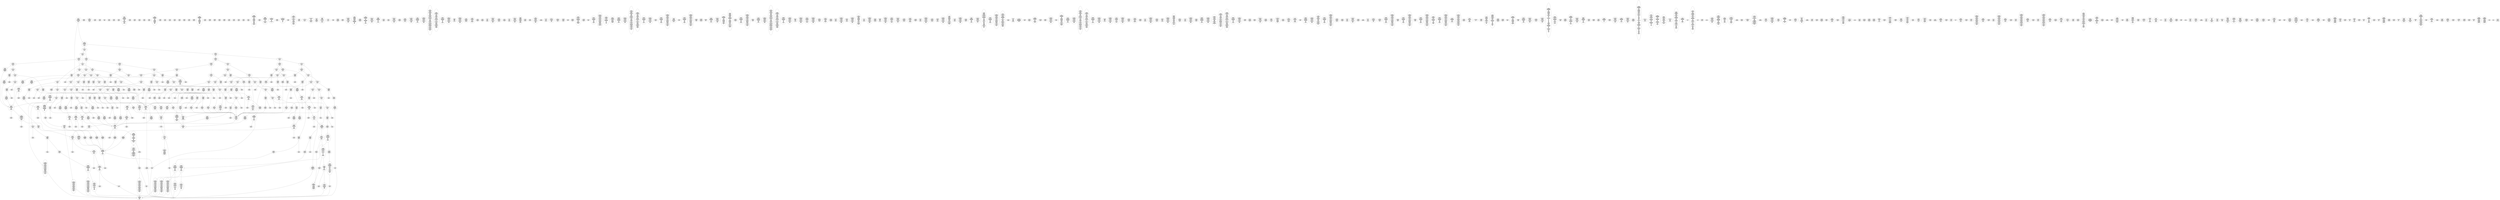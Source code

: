 /* Generated by GvGen v.1.0 (https://www.github.com/stricaud/gvgen) */

digraph G {
compound=true;
   node1 [label="[anywhere]"];
   node2 [label="# 0x0
PUSHX Data
PUSHX Data
MSTORE
PUSHX LogicData
CALLDATASIZE
LT
PUSHX Data
JUMPI
"];
   node3 [label="# 0xd
PUSHX Data
CALLDATALOAD
PUSHX BitData
SHR
PUSHX LogicData
GT
PUSHX Data
JUMPI
"];
   node4 [label="# 0x1e
PUSHX LogicData
GT
PUSHX Data
JUMPI
"];
   node5 [label="# 0x29
PUSHX LogicData
GT
PUSHX Data
JUMPI
"];
   node6 [label="# 0x34
PUSHX LogicData
GT
PUSHX Data
JUMPI
"];
   node7 [label="# 0x3f
PUSHX LogicData
EQ
PUSHX Data
JUMPI
"];
   node8 [label="# 0x4a
PUSHX LogicData
EQ
PUSHX Data
JUMPI
"];
   node9 [label="# 0x55
PUSHX LogicData
EQ
PUSHX Data
JUMPI
"];
   node10 [label="# 0x60
PUSHX LogicData
EQ
PUSHX Data
JUMPI
"];
   node11 [label="# 0x6b
PUSHX Data
REVERT
"];
   node12 [label="# 0x6f
JUMPDEST
PUSHX LogicData
EQ
PUSHX Data
JUMPI
"];
   node13 [label="# 0x7b
PUSHX LogicData
EQ
PUSHX Data
JUMPI
"];
   node14 [label="# 0x86
PUSHX LogicData
EQ
PUSHX Data
JUMPI
"];
   node15 [label="# 0x91
PUSHX LogicData
EQ
PUSHX Data
JUMPI
"];
   node16 [label="# 0x9c
PUSHX Data
REVERT
"];
   node17 [label="# 0xa0
JUMPDEST
PUSHX LogicData
GT
PUSHX Data
JUMPI
"];
   node18 [label="# 0xac
PUSHX LogicData
EQ
PUSHX Data
JUMPI
"];
   node19 [label="# 0xb7
PUSHX LogicData
EQ
PUSHX Data
JUMPI
"];
   node20 [label="# 0xc2
PUSHX LogicData
EQ
PUSHX Data
JUMPI
"];
   node21 [label="# 0xcd
PUSHX LogicData
EQ
PUSHX Data
JUMPI
"];
   node22 [label="# 0xd8
PUSHX Data
REVERT
"];
   node23 [label="# 0xdc
JUMPDEST
PUSHX LogicData
EQ
PUSHX Data
JUMPI
"];
   node24 [label="# 0xe8
PUSHX LogicData
EQ
PUSHX Data
JUMPI
"];
   node25 [label="# 0xf3
PUSHX LogicData
EQ
PUSHX Data
JUMPI
"];
   node26 [label="# 0xfe
PUSHX LogicData
EQ
PUSHX Data
JUMPI
"];
   node27 [label="# 0x109
PUSHX Data
REVERT
"];
   node28 [label="# 0x10d
JUMPDEST
PUSHX LogicData
GT
PUSHX Data
JUMPI
"];
   node29 [label="# 0x119
PUSHX LogicData
GT
PUSHX Data
JUMPI
"];
   node30 [label="# 0x124
PUSHX LogicData
EQ
PUSHX Data
JUMPI
"];
   node31 [label="# 0x12f
PUSHX LogicData
EQ
PUSHX Data
JUMPI
"];
   node32 [label="# 0x13a
PUSHX LogicData
EQ
PUSHX Data
JUMPI
"];
   node33 [label="# 0x145
PUSHX LogicData
EQ
PUSHX Data
JUMPI
"];
   node34 [label="# 0x150
PUSHX Data
REVERT
"];
   node35 [label="# 0x154
JUMPDEST
PUSHX LogicData
EQ
PUSHX Data
JUMPI
"];
   node36 [label="# 0x160
PUSHX LogicData
EQ
PUSHX Data
JUMPI
"];
   node37 [label="# 0x16b
PUSHX LogicData
EQ
PUSHX Data
JUMPI
"];
   node38 [label="# 0x176
PUSHX LogicData
EQ
PUSHX Data
JUMPI
"];
   node39 [label="# 0x181
PUSHX Data
REVERT
"];
   node40 [label="# 0x185
JUMPDEST
PUSHX LogicData
GT
PUSHX Data
JUMPI
"];
   node41 [label="# 0x191
PUSHX LogicData
EQ
PUSHX Data
JUMPI
"];
   node42 [label="# 0x19c
PUSHX LogicData
EQ
PUSHX Data
JUMPI
"];
   node43 [label="# 0x1a7
PUSHX LogicData
EQ
PUSHX Data
JUMPI
"];
   node44 [label="# 0x1b2
PUSHX LogicData
EQ
PUSHX Data
JUMPI
"];
   node45 [label="# 0x1bd
PUSHX Data
REVERT
"];
   node46 [label="# 0x1c1
JUMPDEST
PUSHX LogicData
EQ
PUSHX Data
JUMPI
"];
   node47 [label="# 0x1cd
PUSHX LogicData
EQ
PUSHX Data
JUMPI
"];
   node48 [label="# 0x1d8
PUSHX LogicData
EQ
PUSHX Data
JUMPI
"];
   node49 [label="# 0x1e3
PUSHX Data
REVERT
"];
   node50 [label="# 0x1e7
JUMPDEST
PUSHX LogicData
GT
PUSHX Data
JUMPI
"];
   node51 [label="# 0x1f3
PUSHX LogicData
GT
PUSHX Data
JUMPI
"];
   node52 [label="# 0x1fe
PUSHX LogicData
GT
PUSHX Data
JUMPI
"];
   node53 [label="# 0x209
PUSHX LogicData
EQ
PUSHX Data
JUMPI
"];
   node54 [label="# 0x214
PUSHX LogicData
EQ
PUSHX Data
JUMPI
"];
   node55 [label="# 0x21f
PUSHX LogicData
EQ
PUSHX Data
JUMPI
"];
   node56 [label="# 0x22a
PUSHX LogicData
EQ
PUSHX Data
JUMPI
"];
   node57 [label="# 0x235
PUSHX Data
REVERT
"];
   node58 [label="# 0x239
JUMPDEST
PUSHX LogicData
EQ
PUSHX Data
JUMPI
"];
   node59 [label="# 0x245
PUSHX LogicData
EQ
PUSHX Data
JUMPI
"];
   node60 [label="# 0x250
PUSHX LogicData
EQ
PUSHX Data
JUMPI
"];
   node61 [label="# 0x25b
PUSHX LogicData
EQ
PUSHX Data
JUMPI
"];
   node62 [label="# 0x266
PUSHX Data
REVERT
"];
   node63 [label="# 0x26a
JUMPDEST
PUSHX LogicData
GT
PUSHX Data
JUMPI
"];
   node64 [label="# 0x276
PUSHX LogicData
EQ
PUSHX Data
JUMPI
"];
   node65 [label="# 0x281
PUSHX LogicData
EQ
PUSHX Data
JUMPI
"];
   node66 [label="# 0x28c
PUSHX LogicData
EQ
PUSHX Data
JUMPI
"];
   node67 [label="# 0x297
PUSHX LogicData
EQ
PUSHX Data
JUMPI
"];
   node68 [label="# 0x2a2
PUSHX Data
REVERT
"];
   node69 [label="# 0x2a6
JUMPDEST
PUSHX LogicData
EQ
PUSHX Data
JUMPI
"];
   node70 [label="# 0x2b2
PUSHX LogicData
EQ
PUSHX Data
JUMPI
"];
   node71 [label="# 0x2bd
PUSHX LogicData
EQ
PUSHX Data
JUMPI
"];
   node72 [label="# 0x2c8
PUSHX Data
REVERT
"];
   node73 [label="# 0x2cc
JUMPDEST
PUSHX LogicData
GT
PUSHX Data
JUMPI
"];
   node74 [label="# 0x2d8
PUSHX LogicData
GT
PUSHX Data
JUMPI
"];
   node75 [label="# 0x2e3
PUSHX LogicData
EQ
PUSHX Data
JUMPI
"];
   node76 [label="# 0x2ee
PUSHX LogicData
EQ
PUSHX Data
JUMPI
"];
   node77 [label="# 0x2f9
PUSHX LogicData
EQ
PUSHX Data
JUMPI
"];
   node78 [label="# 0x304
PUSHX LogicData
EQ
PUSHX Data
JUMPI
"];
   node79 [label="# 0x30f
PUSHX Data
REVERT
"];
   node80 [label="# 0x313
JUMPDEST
PUSHX LogicData
EQ
PUSHX Data
JUMPI
"];
   node81 [label="# 0x31f
PUSHX LogicData
EQ
PUSHX Data
JUMPI
"];
   node82 [label="# 0x32a
PUSHX LogicData
EQ
PUSHX Data
JUMPI
"];
   node83 [label="# 0x335
PUSHX LogicData
EQ
PUSHX Data
JUMPI
"];
   node84 [label="# 0x340
PUSHX Data
REVERT
"];
   node85 [label="# 0x344
JUMPDEST
PUSHX LogicData
GT
PUSHX Data
JUMPI
"];
   node86 [label="# 0x350
PUSHX LogicData
EQ
PUSHX Data
JUMPI
"];
   node87 [label="# 0x35b
PUSHX LogicData
EQ
PUSHX Data
JUMPI
"];
   node88 [label="# 0x366
PUSHX LogicData
EQ
PUSHX Data
JUMPI
"];
   node89 [label="# 0x371
PUSHX LogicData
EQ
PUSHX Data
JUMPI
"];
   node90 [label="# 0x37c
PUSHX Data
REVERT
"];
   node91 [label="# 0x380
JUMPDEST
PUSHX LogicData
EQ
PUSHX Data
JUMPI
"];
   node92 [label="# 0x38c
PUSHX LogicData
EQ
PUSHX Data
JUMPI
"];
   node93 [label="# 0x397
PUSHX LogicData
EQ
PUSHX Data
JUMPI
"];
   node94 [label="# 0x3a2
JUMPDEST
PUSHX Data
REVERT
"];
   node95 [label="# 0x3a7
JUMPDEST
CALLVALUE
ISZERO
PUSHX Data
JUMPI
"];
   node96 [label="# 0x3af
PUSHX Data
REVERT
"];
   node97 [label="# 0x3b3
JUMPDEST
PUSHX Data
PUSHX Data
CALLDATASIZE
PUSHX Data
PUSHX Data
JUMP
"];
   node98 [label="# 0x3c2
JUMPDEST
PUSHX Data
JUMP
"];
   node99 [label="# 0x3c7
JUMPDEST
PUSHX MemData
MLOAD
ISZERO
ISZERO
MSTORE
PUSHX ArithData
ADD
"];
   node100 [label="# 0x3d3
JUMPDEST
PUSHX MemData
MLOAD
SUB
RETURN
"];
   node101 [label="# 0x3dc
JUMPDEST
CALLVALUE
ISZERO
PUSHX Data
JUMPI
"];
   node102 [label="# 0x3e4
PUSHX Data
REVERT
"];
   node103 [label="# 0x3e8
JUMPDEST
PUSHX Data
PUSHX Data
JUMP
"];
   node104 [label="# 0x3f1
JUMPDEST
PUSHX MemData
MLOAD
PUSHX Data
PUSHX Data
JUMP
"];
   node105 [label="# 0x3fe
JUMPDEST
CALLVALUE
ISZERO
PUSHX Data
JUMPI
"];
   node106 [label="# 0x406
PUSHX Data
REVERT
"];
   node107 [label="# 0x40a
JUMPDEST
PUSHX StorData
SLOAD
PUSHX Data
PUSHX BitData
AND
JUMP
"];
   node108 [label="# 0x418
JUMPDEST
CALLVALUE
ISZERO
PUSHX Data
JUMPI
"];
   node109 [label="# 0x420
PUSHX Data
REVERT
"];
   node110 [label="# 0x424
JUMPDEST
PUSHX Data
PUSHX Data
CALLDATASIZE
PUSHX Data
PUSHX Data
JUMP
"];
   node111 [label="# 0x433
JUMPDEST
PUSHX Data
JUMP
"];
   node112 [label="# 0x438
JUMPDEST
PUSHX MemData
MLOAD
PUSHX ArithData
PUSHX BitData
PUSHX BitData
SHL
SUB
AND
MSTORE
PUSHX ArithData
ADD
PUSHX Data
JUMP
"];
   node113 [label="# 0x450
JUMPDEST
CALLVALUE
ISZERO
PUSHX Data
JUMPI
"];
   node114 [label="# 0x458
PUSHX Data
REVERT
"];
   node115 [label="# 0x45c
JUMPDEST
PUSHX Data
PUSHX Data
CALLDATASIZE
PUSHX Data
PUSHX Data
JUMP
"];
   node116 [label="# 0x46b
JUMPDEST
PUSHX Data
JUMP
"];
   node117 [label="# 0x470
JUMPDEST
STOP
"];
   node118 [label="# 0x472
JUMPDEST
CALLVALUE
ISZERO
PUSHX Data
JUMPI
"];
   node119 [label="# 0x47a
PUSHX Data
REVERT
"];
   node120 [label="# 0x47e
JUMPDEST
PUSHX Data
PUSHX StorData
SLOAD
JUMP
"];
   node121 [label="# 0x488
JUMPDEST
PUSHX MemData
MLOAD
MSTORE
PUSHX ArithData
ADD
PUSHX Data
JUMP
"];
   node122 [label="# 0x496
JUMPDEST
PUSHX Data
PUSHX Data
CALLDATASIZE
PUSHX Data
PUSHX Data
JUMP
"];
   node123 [label="# 0x4a4
JUMPDEST
PUSHX Data
JUMP
"];
   node124 [label="# 0x4a9
JUMPDEST
CALLVALUE
ISZERO
PUSHX Data
JUMPI
"];
   node125 [label="# 0x4b1
PUSHX Data
REVERT
"];
   node126 [label="# 0x4b5
JUMPDEST
PUSHX StorData
SLOAD
PUSHX StorData
SLOAD
SUB
PUSHX BitData
NOT
ADD
PUSHX Data
JUMP
"];
   node127 [label="# 0x4c6
JUMPDEST
CALLVALUE
ISZERO
PUSHX Data
JUMPI
"];
   node128 [label="# 0x4ce
PUSHX Data
REVERT
"];
   node129 [label="# 0x4d2
JUMPDEST
PUSHX StorData
SLOAD
PUSHX Data
PUSHX BitData
PUSHX BitData
SHL
DIV
PUSHX BitData
AND
JUMP
"];
   node130 [label="# 0x4e7
JUMPDEST
CALLVALUE
ISZERO
PUSHX Data
JUMPI
"];
   node131 [label="# 0x4ef
PUSHX Data
REVERT
"];
   node132 [label="# 0x4f3
JUMPDEST
PUSHX Data
PUSHX Data
JUMP
"];
   node133 [label="# 0x51b
JUMPDEST
CALLVALUE
ISZERO
PUSHX Data
JUMPI
"];
   node134 [label="# 0x523
PUSHX Data
REVERT
"];
   node135 [label="# 0x527
JUMPDEST
PUSHX Data
PUSHX Data
CALLDATASIZE
PUSHX Data
PUSHX Data
JUMP
"];
   node136 [label="# 0x536
JUMPDEST
PUSHX Data
JUMP
"];
   node137 [label="# 0x53b
JUMPDEST
CALLVALUE
ISZERO
PUSHX Data
JUMPI
"];
   node138 [label="# 0x543
PUSHX Data
REVERT
"];
   node139 [label="# 0x547
JUMPDEST
PUSHX Data
PUSHX StorData
SLOAD
JUMP
"];
   node140 [label="# 0x551
JUMPDEST
CALLVALUE
ISZERO
PUSHX Data
JUMPI
"];
   node141 [label="# 0x559
PUSHX Data
REVERT
"];
   node142 [label="# 0x55d
JUMPDEST
PUSHX Data
PUSHX Data
CALLDATASIZE
PUSHX Data
PUSHX Data
JUMP
"];
   node143 [label="# 0x56c
JUMPDEST
PUSHX Data
JUMP
"];
   node144 [label="# 0x571
JUMPDEST
PUSHX Data
MLOAD
PUSHX ArithData
PUSHX BitData
PUSHX BitData
SHL
SUB
AND
MSTORE
PUSHX ArithData
ADD
MSTORE
ADD
PUSHX Data
JUMP
"];
   node145 [label="# 0x590
JUMPDEST
CALLVALUE
ISZERO
PUSHX Data
JUMPI
"];
   node146 [label="# 0x598
PUSHX Data
REVERT
"];
   node147 [label="# 0x59c
JUMPDEST
PUSHX Data
PUSHX Data
CALLDATASIZE
PUSHX Data
PUSHX Data
JUMP
"];
   node148 [label="# 0x5ab
JUMPDEST
PUSHX Data
JUMP
"];
   node149 [label="# 0x5b0
JUMPDEST
CALLVALUE
ISZERO
PUSHX Data
JUMPI
"];
   node150 [label="# 0x5b8
PUSHX Data
REVERT
"];
   node151 [label="# 0x5bc
JUMPDEST
PUSHX Data
PUSHX StorData
SLOAD
JUMP
"];
   node152 [label="# 0x5c6
JUMPDEST
CALLVALUE
ISZERO
PUSHX Data
JUMPI
"];
   node153 [label="# 0x5ce
PUSHX Data
REVERT
"];
   node154 [label="# 0x5d2
JUMPDEST
PUSHX Data
PUSHX Data
JUMP
"];
   node155 [label="# 0x5db
JUMPDEST
CALLVALUE
ISZERO
PUSHX Data
JUMPI
"];
   node156 [label="# 0x5e3
PUSHX Data
REVERT
"];
   node157 [label="# 0x5e7
JUMPDEST
PUSHX Data
PUSHX Data
CALLDATASIZE
PUSHX Data
PUSHX Data
JUMP
"];
   node158 [label="# 0x5f6
JUMPDEST
PUSHX Data
JUMP
"];
   node159 [label="# 0x5fb
JUMPDEST
CALLVALUE
ISZERO
PUSHX Data
JUMPI
"];
   node160 [label="# 0x603
PUSHX Data
REVERT
"];
   node161 [label="# 0x607
JUMPDEST
PUSHX Data
PUSHX Data
CALLDATASIZE
PUSHX Data
PUSHX Data
JUMP
"];
   node162 [label="# 0x616
JUMPDEST
PUSHX Data
JUMP
"];
   node163 [label="# 0x61b
JUMPDEST
CALLVALUE
ISZERO
PUSHX Data
JUMPI
"];
   node164 [label="# 0x623
PUSHX Data
REVERT
"];
   node165 [label="# 0x627
JUMPDEST
PUSHX Data
PUSHX StorData
SLOAD
JUMP
"];
   node166 [label="# 0x631
JUMPDEST
CALLVALUE
ISZERO
PUSHX Data
JUMPI
"];
   node167 [label="# 0x639
PUSHX Data
REVERT
"];
   node168 [label="# 0x63d
JUMPDEST
PUSHX Data
PUSHX Data
CALLDATASIZE
PUSHX Data
PUSHX Data
JUMP
"];
   node169 [label="# 0x64c
JUMPDEST
PUSHX Data
JUMP
"];
   node170 [label="# 0x651
JUMPDEST
CALLVALUE
ISZERO
PUSHX Data
JUMPI
"];
   node171 [label="# 0x659
PUSHX Data
REVERT
"];
   node172 [label="# 0x65d
JUMPDEST
PUSHX Data
PUSHX Data
CALLDATASIZE
PUSHX Data
PUSHX Data
JUMP
"];
   node173 [label="# 0x66c
JUMPDEST
PUSHX Data
JUMP
"];
   node174 [label="# 0x671
JUMPDEST
CALLVALUE
ISZERO
PUSHX Data
JUMPI
"];
   node175 [label="# 0x679
PUSHX Data
REVERT
"];
   node176 [label="# 0x67d
JUMPDEST
PUSHX Data
PUSHX Data
CALLDATASIZE
PUSHX Data
PUSHX Data
JUMP
"];
   node177 [label="# 0x68c
JUMPDEST
PUSHX ArithData
PUSHX BitData
PUSHX BitData
SHL
SUB
AND
PUSHX Data
MSTORE
PUSHX Data
PUSHX Data
MSTORE
PUSHX Data
SHA3
SLOAD
JUMP
"];
   node178 [label="# 0x6a7
JUMPDEST
CALLVALUE
ISZERO
PUSHX Data
JUMPI
"];
   node179 [label="# 0x6af
PUSHX Data
REVERT
"];
   node180 [label="# 0x6b3
JUMPDEST
PUSHX Data
PUSHX Data
JUMP
"];
   node181 [label="# 0x6db
JUMPDEST
CALLVALUE
ISZERO
PUSHX Data
JUMPI
"];
   node182 [label="# 0x6e3
PUSHX Data
REVERT
"];
   node183 [label="# 0x6e7
JUMPDEST
PUSHX Data
PUSHX Data
CALLDATASIZE
PUSHX Data
PUSHX Data
JUMP
"];
   node184 [label="# 0x6f6
JUMPDEST
PUSHX Data
JUMP
"];
   node185 [label="# 0x6fb
JUMPDEST
CALLVALUE
ISZERO
PUSHX Data
JUMPI
"];
   node186 [label="# 0x703
PUSHX Data
REVERT
"];
   node187 [label="# 0x707
JUMPDEST
PUSHX Data
PUSHX Data
JUMP
"];
   node188 [label="# 0x710
JUMPDEST
CALLVALUE
ISZERO
PUSHX Data
JUMPI
"];
   node189 [label="# 0x718
PUSHX Data
REVERT
"];
   node190 [label="# 0x71c
JUMPDEST
PUSHX Data
PUSHX Data
JUMP
"];
   node191 [label="# 0x744
JUMPDEST
CALLVALUE
ISZERO
PUSHX Data
JUMPI
"];
   node192 [label="# 0x74c
PUSHX Data
REVERT
"];
   node193 [label="# 0x750
JUMPDEST
PUSHX Data
PUSHX StorData
SLOAD
JUMP
"];
   node194 [label="# 0x75a
JUMPDEST
CALLVALUE
ISZERO
PUSHX Data
JUMPI
"];
   node195 [label="# 0x762
PUSHX Data
REVERT
"];
   node196 [label="# 0x766
JUMPDEST
PUSHX Data
PUSHX Data
JUMP
"];
   node197 [label="# 0x76f
JUMPDEST
CALLVALUE
ISZERO
PUSHX Data
JUMPI
"];
   node198 [label="# 0x777
PUSHX Data
REVERT
"];
   node199 [label="# 0x77b
JUMPDEST
PUSHX Data
PUSHX Data
CALLDATASIZE
PUSHX Data
PUSHX Data
JUMP
"];
   node200 [label="# 0x78a
JUMPDEST
PUSHX Data
JUMP
"];
   node201 [label="# 0x78f
JUMPDEST
CALLVALUE
ISZERO
PUSHX Data
JUMPI
"];
   node202 [label="# 0x797
PUSHX Data
REVERT
"];
   node203 [label="# 0x79b
JUMPDEST
PUSHX Data
PUSHX Data
JUMP
"];
   node204 [label="# 0x7a4
JUMPDEST
CALLVALUE
ISZERO
PUSHX Data
JUMPI
"];
   node205 [label="# 0x7ac
PUSHX Data
REVERT
"];
   node206 [label="# 0x7b0
JUMPDEST
PUSHX Data
PUSHX Data
CALLDATASIZE
PUSHX Data
PUSHX Data
JUMP
"];
   node207 [label="# 0x7bf
JUMPDEST
PUSHX Data
JUMP
"];
   node208 [label="# 0x7c4
JUMPDEST
CALLVALUE
ISZERO
PUSHX Data
JUMPI
"];
   node209 [label="# 0x7cc
PUSHX Data
REVERT
"];
   node210 [label="# 0x7d0
JUMPDEST
PUSHX Data
PUSHX Data
JUMP
"];
   node211 [label="# 0x7d9
JUMPDEST
CALLVALUE
ISZERO
PUSHX Data
JUMPI
"];
   node212 [label="# 0x7e1
PUSHX Data
REVERT
"];
   node213 [label="# 0x7e5
JUMPDEST
PUSHX Data
PUSHX StorData
SLOAD
JUMP
"];
   node214 [label="# 0x7ef
JUMPDEST
CALLVALUE
ISZERO
PUSHX Data
JUMPI
"];
   node215 [label="# 0x7f7
PUSHX Data
REVERT
"];
   node216 [label="# 0x7fb
JUMPDEST
PUSHX StorData
SLOAD
PUSHX ArithData
PUSHX BitData
PUSHX BitData
SHL
SUB
AND
PUSHX Data
JUMP
"];
   node217 [label="# 0x80d
JUMPDEST
CALLVALUE
ISZERO
PUSHX Data
JUMPI
"];
   node218 [label="# 0x815
PUSHX Data
REVERT
"];
   node219 [label="# 0x819
JUMPDEST
PUSHX Data
PUSHX Data
CALLDATASIZE
PUSHX Data
PUSHX Data
JUMP
"];
   node220 [label="# 0x828
JUMPDEST
PUSHX Data
JUMP
"];
   node221 [label="# 0x82d
JUMPDEST
CALLVALUE
ISZERO
PUSHX Data
JUMPI
"];
   node222 [label="# 0x835
PUSHX Data
REVERT
"];
   node223 [label="# 0x839
JUMPDEST
PUSHX Data
PUSHX Data
JUMP
"];
   node224 [label="# 0x842
JUMPDEST
CALLVALUE
ISZERO
PUSHX Data
JUMPI
"];
   node225 [label="# 0x84a
PUSHX Data
REVERT
"];
   node226 [label="# 0x84e
JUMPDEST
PUSHX Data
PUSHX StorData
SLOAD
JUMP
"];
   node227 [label="# 0x858
JUMPDEST
PUSHX Data
PUSHX Data
CALLDATASIZE
PUSHX Data
PUSHX Data
JUMP
"];
   node228 [label="# 0x866
JUMPDEST
PUSHX Data
JUMP
"];
   node229 [label="# 0x86b
JUMPDEST
PUSHX Data
PUSHX Data
CALLDATASIZE
PUSHX Data
PUSHX Data
JUMP
"];
   node230 [label="# 0x879
JUMPDEST
PUSHX Data
JUMP
"];
   node231 [label="# 0x87e
JUMPDEST
CALLVALUE
ISZERO
PUSHX Data
JUMPI
"];
   node232 [label="# 0x886
PUSHX Data
REVERT
"];
   node233 [label="# 0x88a
JUMPDEST
PUSHX Data
PUSHX Data
CALLDATASIZE
PUSHX Data
PUSHX Data
JUMP
"];
   node234 [label="# 0x899
JUMPDEST
PUSHX Data
JUMP
"];
   node235 [label="# 0x89e
JUMPDEST
CALLVALUE
ISZERO
PUSHX Data
JUMPI
"];
   node236 [label="# 0x8a6
PUSHX Data
REVERT
"];
   node237 [label="# 0x8aa
JUMPDEST
PUSHX Data
PUSHX Data
CALLDATASIZE
PUSHX Data
PUSHX Data
JUMP
"];
   node238 [label="# 0x8b9
JUMPDEST
PUSHX Data
JUMP
"];
   node239 [label="# 0x8be
JUMPDEST
CALLVALUE
ISZERO
PUSHX Data
JUMPI
"];
   node240 [label="# 0x8c6
PUSHX Data
REVERT
"];
   node241 [label="# 0x8ca
JUMPDEST
PUSHX Data
PUSHX Data
CALLDATASIZE
PUSHX Data
PUSHX Data
JUMP
"];
   node242 [label="# 0x8d9
JUMPDEST
PUSHX ArithData
PUSHX BitData
PUSHX BitData
SHL
SUB
AND
PUSHX Data
MSTORE
PUSHX Data
PUSHX Data
MSTORE
PUSHX Data
SHA3
SLOAD
ISZERO
JUMP
"];
   node243 [label="# 0x8f5
JUMPDEST
CALLVALUE
ISZERO
PUSHX Data
JUMPI
"];
   node244 [label="# 0x8fd
PUSHX Data
REVERT
"];
   node245 [label="# 0x901
JUMPDEST
PUSHX Data
PUSHX StorData
SLOAD
JUMP
"];
   node246 [label="# 0x90b
JUMPDEST
CALLVALUE
ISZERO
PUSHX Data
JUMPI
"];
   node247 [label="# 0x913
PUSHX Data
REVERT
"];
   node248 [label="# 0x917
JUMPDEST
PUSHX Data
PUSHX Data
CALLDATASIZE
PUSHX Data
PUSHX Data
JUMP
"];
   node249 [label="# 0x926
JUMPDEST
PUSHX Data
JUMP
"];
   node250 [label="# 0x92b
JUMPDEST
CALLVALUE
ISZERO
PUSHX Data
JUMPI
"];
   node251 [label="# 0x933
PUSHX Data
REVERT
"];
   node252 [label="# 0x937
JUMPDEST
PUSHX Data
PUSHX Data
CALLDATASIZE
PUSHX Data
PUSHX Data
JUMP
"];
   node253 [label="# 0x946
JUMPDEST
PUSHX Data
JUMP
"];
   node254 [label="# 0x94b
JUMPDEST
PUSHX Data
PUSHX Data
CALLDATASIZE
PUSHX Data
PUSHX Data
JUMP
"];
   node255 [label="# 0x959
JUMPDEST
PUSHX Data
JUMP
"];
   node256 [label="# 0x95e
JUMPDEST
CALLVALUE
ISZERO
PUSHX Data
JUMPI
"];
   node257 [label="# 0x966
PUSHX Data
REVERT
"];
   node258 [label="# 0x96a
JUMPDEST
PUSHX Data
PUSHX Data
CALLDATASIZE
PUSHX Data
PUSHX Data
JUMP
"];
   node259 [label="# 0x979
JUMPDEST
PUSHX Data
JUMP
"];
   node260 [label="# 0x97e
JUMPDEST
CALLVALUE
ISZERO
PUSHX Data
JUMPI
"];
   node261 [label="# 0x986
PUSHX Data
REVERT
"];
   node262 [label="# 0x98a
JUMPDEST
PUSHX Data
PUSHX Data
CALLDATASIZE
PUSHX Data
PUSHX Data
JUMP
"];
   node263 [label="# 0x999
JUMPDEST
PUSHX Data
JUMP
"];
   node264 [label="# 0x99e
JUMPDEST
CALLVALUE
ISZERO
PUSHX Data
JUMPI
"];
   node265 [label="# 0x9a6
PUSHX Data
REVERT
"];
   node266 [label="# 0x9aa
JUMPDEST
PUSHX Data
PUSHX Data
CALLDATASIZE
PUSHX Data
PUSHX Data
JUMP
"];
   node267 [label="# 0x9b9
JUMPDEST
PUSHX Data
JUMP
"];
   node268 [label="# 0x9be
JUMPDEST
CALLVALUE
ISZERO
PUSHX Data
JUMPI
"];
   node269 [label="# 0x9c6
PUSHX Data
REVERT
"];
   node270 [label="# 0x9ca
JUMPDEST
PUSHX Data
PUSHX Data
CALLDATASIZE
PUSHX Data
PUSHX Data
JUMP
"];
   node271 [label="# 0x9d9
JUMPDEST
PUSHX Data
JUMP
"];
   node272 [label="# 0x9de
JUMPDEST
CALLVALUE
ISZERO
PUSHX Data
JUMPI
"];
   node273 [label="# 0x9e6
PUSHX Data
REVERT
"];
   node274 [label="# 0x9ea
JUMPDEST
PUSHX Data
PUSHX Data
JUMP
"];
   node275 [label="# 0x9f3
JUMPDEST
CALLVALUE
ISZERO
PUSHX Data
JUMPI
"];
   node276 [label="# 0x9fb
PUSHX Data
REVERT
"];
   node277 [label="# 0x9ff
JUMPDEST
PUSHX Data
PUSHX StorData
SLOAD
JUMP
"];
   node278 [label="# 0xa09
JUMPDEST
CALLVALUE
ISZERO
PUSHX Data
JUMPI
"];
   node279 [label="# 0xa11
PUSHX Data
REVERT
"];
   node280 [label="# 0xa15
JUMPDEST
PUSHX Data
PUSHX StorData
SLOAD
JUMP
"];
   node281 [label="# 0xa1f
JUMPDEST
CALLVALUE
ISZERO
PUSHX Data
JUMPI
"];
   node282 [label="# 0xa27
PUSHX Data
REVERT
"];
   node283 [label="# 0xa2b
JUMPDEST
PUSHX Data
PUSHX Data
CALLDATASIZE
PUSHX Data
PUSHX Data
JUMP
"];
   node284 [label="# 0xa3a
JUMPDEST
PUSHX Data
JUMP
"];
   node285 [label="# 0xa3f
JUMPDEST
CALLVALUE
ISZERO
PUSHX Data
JUMPI
"];
   node286 [label="# 0xa47
PUSHX Data
REVERT
"];
   node287 [label="# 0xa4b
JUMPDEST
PUSHX Data
PUSHX Data
CALLDATASIZE
PUSHX Data
PUSHX Data
JUMP
"];
   node288 [label="# 0xa5a
JUMPDEST
PUSHX Data
JUMP
"];
   node289 [label="# 0xa5f
JUMPDEST
CALLVALUE
ISZERO
PUSHX Data
JUMPI
"];
   node290 [label="# 0xa67
PUSHX Data
REVERT
"];
   node291 [label="# 0xa6b
JUMPDEST
PUSHX Data
PUSHX Data
CALLDATASIZE
PUSHX Data
PUSHX Data
JUMP
"];
   node292 [label="# 0xa7a
JUMPDEST
PUSHX Data
JUMP
"];
   node293 [label="# 0xa7f
JUMPDEST
CALLVALUE
ISZERO
PUSHX Data
JUMPI
"];
   node294 [label="# 0xa87
PUSHX Data
REVERT
"];
   node295 [label="# 0xa8b
JUMPDEST
PUSHX Data
PUSHX Data
CALLDATASIZE
PUSHX Data
PUSHX Data
JUMP
"];
   node296 [label="# 0xa9a
JUMPDEST
PUSHX ArithData
PUSHX BitData
PUSHX BitData
SHL
SUB
AND
PUSHX Data
MSTORE
PUSHX Data
PUSHX Data
MSTORE
PUSHX Data
SHA3
AND
MSTORE
MSTORE
SHA3
SLOAD
PUSHX BitData
AND
JUMP
"];
   node297 [label="# 0xac8
JUMPDEST
CALLVALUE
ISZERO
PUSHX Data
JUMPI
"];
   node298 [label="# 0xad0
PUSHX Data
REVERT
"];
   node299 [label="# 0xad4
JUMPDEST
PUSHX StorData
SLOAD
PUSHX Data
PUSHX BitData
PUSHX BitData
SHL
DIV
PUSHX BitData
AND
JUMP
"];
   node300 [label="# 0xae9
JUMPDEST
CALLVALUE
ISZERO
PUSHX Data
JUMPI
"];
   node301 [label="# 0xaf1
PUSHX Data
REVERT
"];
   node302 [label="# 0xaf5
JUMPDEST
PUSHX Data
PUSHX Data
CALLDATASIZE
PUSHX Data
PUSHX Data
JUMP
"];
   node303 [label="# 0xb04
JUMPDEST
PUSHX Data
JUMP
"];
   node304 [label="# 0xb09
JUMPDEST
CALLVALUE
ISZERO
PUSHX Data
JUMPI
"];
   node305 [label="# 0xb11
PUSHX Data
REVERT
"];
   node306 [label="# 0xb15
JUMPDEST
PUSHX Data
PUSHX Data
JUMP
"];
   node307 [label="# 0xb1e
JUMPDEST
PUSHX Data
PUSHX ArithData
PUSHX BitData
PUSHX BitData
SHL
SUB
NOT
AND
PUSHX LogicData
EQ
PUSHX Data
JUMPI
"];
   node308 [label="# 0xb53
PUSHX ArithData
PUSHX BitData
PUSHX BitData
SHL
SUB
NOT
AND
PUSHX LogicData
EQ
"];
   node309 [label="# 0xb81
JUMPDEST
PUSHX Data
JUMPI
"];
   node310 [label="# 0xb87
PUSHX LogicData
PUSHX ArithData
PUSHX BitData
PUSHX BitData
SHL
SUB
NOT
AND
EQ
"];
   node311 [label="# 0xbb5
JUMPDEST
JUMP
"];
   node312 [label="# 0xbbb
JUMPDEST
PUSHX Data
PUSHX StorData
SLOAD
PUSHX Data
PUSHX Data
JUMP
"];
   node313 [label="# 0xbca
JUMPDEST
PUSHX ArithData
ADD
PUSHX ArithData
DIV
MUL
PUSHX ArithData
ADD
PUSHX MemData
MLOAD
ADD
PUSHX Data
MSTORE
MSTORE
PUSHX ArithData
ADD
SLOAD
PUSHX Data
PUSHX Data
JUMP
"];
   node314 [label="# 0xbf6
JUMPDEST
ISZERO
PUSHX Data
JUMPI
"];
   node315 [label="# 0xbfd
PUSHX LogicData
LT
PUSHX Data
JUMPI
"];
   node316 [label="# 0xc05
PUSHX ArithData
SLOAD
DIV
MUL
MSTORE
PUSHX ArithData
ADD
PUSHX Data
JUMP
"];
   node317 [label="# 0xc18
JUMPDEST
ADD
PUSHX Data
MSTORE
PUSHX Data
PUSHX Data
SHA3
"];
   node318 [label="# 0xc26
JUMPDEST
SLOAD
MSTORE
PUSHX ArithData
ADD
PUSHX ArithData
ADD
GT
PUSHX Data
JUMPI
"];
   node319 [label="# 0xc3a
SUB
PUSHX BitData
AND
ADD
"];
   node320 [label="# 0xc43
JUMPDEST
JUMP
"];
   node321 [label="# 0xc4d
JUMPDEST
PUSHX Data
PUSHX Data
PUSHX Data
JUMP
"];
   node322 [label="# 0xc58
JUMPDEST
PUSHX Data
JUMPI
"];
   node323 [label="# 0xc5d
PUSHX MemData
MLOAD
PUSHX Data
MSTORE
PUSHX ArithData
ADD
PUSHX MemData
MLOAD
SUB
REVERT
"];
   node324 [label="# 0xc8e
JUMPDEST
PUSHX Data
MSTORE
PUSHX Data
PUSHX Data
MSTORE
PUSHX Data
SHA3
SLOAD
PUSHX ArithData
PUSHX BitData
PUSHX BitData
SHL
SUB
AND
JUMP
"];
   node325 [label="# 0xcaa
JUMPDEST
PUSHX Data
PUSHX Data
PUSHX Data
JUMP
"];
   node326 [label="# 0xcb5
JUMPDEST
PUSHX ArithData
PUSHX BitData
PUSHX BitData
SHL
SUB
AND
PUSHX ArithData
PUSHX BitData
PUSHX BitData
SHL
SUB
AND
SUB
PUSHX Data
JUMPI
"];
   node327 [label="# 0xcd1
PUSHX MemData
MLOAD
PUSHX Data
MSTORE
PUSHX ArithData
ADD
PUSHX MemData
MLOAD
SUB
REVERT
"];
   node328 [label="# 0xd02
JUMPDEST
CALLER
PUSHX ArithData
PUSHX BitData
PUSHX BitData
SHL
SUB
AND
EQ
PUSHX Data
JUMPI
"];
   node329 [label="# 0xd13
PUSHX Data
CALLER
PUSHX Data
JUMP
"];
   node330 [label="# 0xd1c
JUMPDEST
PUSHX Data
JUMPI
"];
   node331 [label="# 0xd21
PUSHX MemData
MLOAD
PUSHX Data
MSTORE
PUSHX ArithData
ADD
PUSHX MemData
MLOAD
SUB
REVERT
"];
   node332 [label="# 0xd52
JUMPDEST
PUSHX Data
PUSHX Data
JUMP
"];
   node333 [label="# 0xd5d
JUMPDEST
JUMP
"];
   node334 [label="# 0xd62
JUMPDEST
PUSHX StorData
SLOAD
PUSHX BitData
AND
PUSHX Data
JUMPI
"];
   node335 [label="# 0xd6d
PUSHX MemData
MLOAD
PUSHX Data
MSTORE
PUSHX ArithData
ADD
PUSHX MemData
MLOAD
SUB
REVERT
"];
   node336 [label="# 0xd9e
JUMPDEST
PUSHX StorData
SLOAD
PUSHX ArithData
PUSHX BitData
PUSHX BitData
SHL
SUB
AND
PUSHX Data
JUMPI
"];
   node337 [label="# 0xdb5
PUSHX MemData
MLOAD
PUSHX BitData
PUSHX BitData
SHL
MSTORE
PUSHX ArithData
ADD
PUSHX MemData
MLOAD
SUB
REVERT
"];
   node338 [label="# 0xdcd
JUMPDEST
PUSHX StorData
SLOAD
PUSHX Data
MLOAD
PUSHX Data
PUSHX ArithData
ADD
MSTORE
CALLER
ADD
MSTORE
PUSHX ArithData
ADD
MSTORE
PUSHX Data
PUSHX ArithData
ADD
PUSHX MemData
MLOAD
PUSHX ArithData
SUB
SUB
MSTORE
PUSHX Data
MSTORE
MLOAD
PUSHX ArithData
ADD
SHA3
PUSHX MemData
MLOAD
PUSHX ArithData
ADD
PUSHX Data
PUSHX BitData
PUSHX BitData
SHL
MSTORE
PUSHX ArithData
ADD
MSTORE
PUSHX ArithData
ADD
MSTORE
PUSHX ArithData
ADD
JUMP
"];
   node339 [label="# 0xe4d
JUMPDEST
PUSHX MemData
MLOAD
PUSHX ArithData
SUB
SUB
MSTORE
PUSHX Data
MSTORE
MLOAD
PUSHX ArithData
ADD
SHA3
PUSHX Data
PUSHX Data
PUSHX ArithData
ADD
PUSHX ArithData
DIV
MUL
PUSHX ArithData
ADD
PUSHX MemData
MLOAD
ADD
PUSHX Data
MSTORE
MSTORE
PUSHX ArithData
ADD
CALLDATACOPY
PUSHX Data
ADD
MSTORE
PUSHX Data
JUMP
"];
   node340 [label="# 0xea9
JUMPDEST
PUSHX StorData
SLOAD
PUSHX ArithData
PUSHX BitData
PUSHX BitData
SHL
SUB
AND
AND
EQ
PUSHX Data
JUMPI
"];
   node341 [label="# 0xec2
PUSHX MemData
MLOAD
PUSHX BitData
PUSHX BitData
SHL
MSTORE
PUSHX ArithData
ADD
PUSHX MemData
MLOAD
SUB
REVERT
"];
   node342 [label="# 0xeda
JUMPDEST
CALLER
ORIGIN
EQ
PUSHX Data
JUMPI
"];
   node343 [label="# 0xee2
PUSHX MemData
MLOAD
PUSHX BitData
PUSHX BitData
SHL
MSTORE
PUSHX ArithData
ADD
PUSHX MemData
MLOAD
SUB
REVERT
"];
   node344 [label="# 0xefa
JUMPDEST
PUSHX StorData
SLOAD
PUSHX Data
PUSHX Data
PUSHX Data
JUMP
"];
   node345 [label="# 0xf08
JUMPDEST
PUSHX StorData
SLOAD
PUSHX BitData
NOT
ADD
PUSHX Data
PUSHX Data
JUMP
"];
   node346 [label="# 0xf19
JUMPDEST
PUSHX Data
PUSHX Data
JUMP
"];
   node347 [label="# 0xf23
JUMPDEST
PUSHX Data
PUSHX Data
JUMP
"];
   node348 [label="# 0xf2d
JUMPDEST
GT
ISZERO
PUSHX Data
JUMPI
"];
   node349 [label="# 0xf34
PUSHX MemData
MLOAD
PUSHX Data
MSTORE
PUSHX ArithData
ADD
PUSHX MemData
MLOAD
SUB
REVERT
"];
   node350 [label="# 0xf65
JUMPDEST
PUSHX StorData
SLOAD
PUSHX Data
PUSHX Data
JUMP
"];
   node351 [label="# 0xf71
JUMPDEST
PUSHX Data
PUSHX Data
JUMP
"];
   node352 [label="# 0xf7b
JUMPDEST
GT
ISZERO
PUSHX Data
JUMPI
"];
   node353 [label="# 0xf82
PUSHX MemData
MLOAD
PUSHX Data
MSTORE
PUSHX ArithData
ADD
PUSHX MemData
MLOAD
SUB
REVERT
"];
   node354 [label="# 0xfb3
JUMPDEST
CALLER
PUSHX Data
MSTORE
PUSHX Data
PUSHX Data
MSTORE
PUSHX Data
SHA3
SLOAD
PUSHX Data
JUMPI
"];
   node355 [label="# 0xfc8
PUSHX Data
CALLER
PUSHX Data
JUMP
"];
   node356 [label="# 0xfd1
JUMPDEST
PUSHX Data
JUMP
"];
   node357 [label="# 0xfd6
JUMPDEST
PUSHX MemData
MLOAD
PUSHX Data
MSTORE
PUSHX ArithData
ADD
PUSHX MemData
MLOAD
SUB
REVERT
"];
   node358 [label="# 0x1008
JUMPDEST
PUSHX Data
"];
   node359 [label="# 0x100b
JUMPDEST
LT
ISZERO
PUSHX Data
JUMPI
"];
   node360 [label="# 0x1014
PUSHX Data
PUSHX StorData
SLOAD
PUSHX ArithData
ADD
SSTORE
JUMP
"];
   node361 [label="# 0x1021
JUMPDEST
PUSHX ArithData
ADD
PUSHX Data
JUMP
"];
   node362 [label="# 0x1029
JUMPDEST
PUSHX Data
CALLER
PUSHX Data
JUMP
"];
   node363 [label="# 0x1034
JUMPDEST
JUMP
"];
   node364 [label="# 0x103e
JUMPDEST
PUSHX Data
PUSHX Data
JUMP
"];
   node365 [label="# 0x1049
JUMPDEST
PUSHX StorData
SLOAD
PUSHX StorData
SLOAD
PUSHX ArithData
PUSHX BitData
PUSHX BitData
SHL
SUB
AND
PUSHX Data
PUSHX Data
PUSHX Data
PUSHX Data
JUMP
"];
   node366 [label="# 0x106b
JUMPDEST
PUSHX Data
PUSHX Data
JUMP
"];
   node367 [label="# 0x1075
JUMPDEST
JUMP
"];
   node368 [label="# 0x107e
JUMPDEST
PUSHX StorData
SLOAD
PUSHX ArithData
PUSHX BitData
PUSHX BitData
SHL
SUB
AND
CALLER
EQ
PUSHX Data
JUMPI
"];
   node369 [label="# 0x1091
PUSHX MemData
MLOAD
PUSHX BitData
PUSHX BitData
SHL
MSTORE
PUSHX Data
PUSHX ArithData
ADD
MSTORE
PUSHX ArithData
ADD
MSTORE
PUSHX MemData
MLOAD
PUSHX Data
PUSHX Data
CODECOPY
MLOAD
MSTORE
PUSHX ArithData
ADD
MSTORE
PUSHX ArithData
ADD
"];
   node370 [label="# 0x10c2
JUMPDEST
PUSHX MemData
MLOAD
SUB
REVERT
"];
   node371 [label="# 0x10cb
JUMPDEST
PUSHX StorData
SLOAD
PUSHX BitData
NOT
AND
PUSHX ArithData
PUSHX BitData
PUSHX BitData
SHL
SUB
AND
OR
SSTORE
JUMP
"];
   node372 [label="# 0x10fa
JUMPDEST
PUSHX StorData
SLOAD
PUSHX ArithData
PUSHX BitData
PUSHX BitData
SHL
SUB
AND
CALLER
EQ
PUSHX Data
JUMPI
"];
   node373 [label="# 0x110d
PUSHX MemData
MLOAD
PUSHX BitData
PUSHX BitData
SHL
MSTORE
PUSHX Data
PUSHX ArithData
ADD
MSTORE
PUSHX ArithData
ADD
MSTORE
PUSHX MemData
MLOAD
PUSHX Data
PUSHX Data
CODECOPY
MLOAD
MSTORE
PUSHX ArithData
ADD
MSTORE
PUSHX ArithData
ADD
PUSHX Data
JUMP
"];
   node374 [label="# 0x1142
JUMPDEST
PUSHX StorData
SLOAD
PUSHX BitData
AND
PUSHX BitData
PUSHX BitData
SHL
DIV
PUSHX BitData
AND
ISZERO
MUL
OR
SSTORE
JUMP
"];
   node375 [label="# 0x117e
JUMPDEST
PUSHX Data
PUSHX MemData
MLOAD
PUSHX ArithData
ADD
PUSHX Data
MSTORE
PUSHX Data
MSTORE
PUSHX Data
JUMP
"];
   node376 [label="# 0x1199
JUMPDEST
PUSHX StorData
SLOAD
PUSHX Data
PUSHX ArithData
PUSHX BitData
PUSHX BitData
SHL
SUB
AND
PUSHX Data
JUMPI
"];
   node377 [label="# 0x11b1
PUSHX MemData
MLOAD
PUSHX BitData
PUSHX BitData
SHL
MSTORE
PUSHX ArithData
ADD
PUSHX MemData
MLOAD
SUB
REVERT
"];
   node378 [label="# 0x11c9
JUMPDEST
PUSHX StorData
SLOAD
PUSHX Data
MLOAD
PUSHX Data
PUSHX ArithData
ADD
MSTORE
CALLER
ADD
MSTORE
PUSHX Data
PUSHX ArithData
ADD
PUSHX MemData
MLOAD
PUSHX ArithData
SUB
SUB
MSTORE
PUSHX Data
MSTORE
MLOAD
PUSHX ArithData
ADD
SHA3
PUSHX MemData
MLOAD
PUSHX ArithData
ADD
PUSHX Data
PUSHX BitData
PUSHX BitData
SHL
MSTORE
PUSHX ArithData
ADD
MSTORE
PUSHX ArithData
ADD
MSTORE
PUSHX ArithData
ADD
JUMP
"];
   node379 [label="# 0x1242
JUMPDEST
PUSHX MemData
MLOAD
PUSHX ArithData
SUB
SUB
MSTORE
PUSHX Data
MSTORE
MLOAD
PUSHX ArithData
ADD
SHA3
PUSHX Data
PUSHX Data
PUSHX ArithData
ADD
PUSHX ArithData
DIV
MUL
PUSHX ArithData
ADD
PUSHX MemData
MLOAD
ADD
PUSHX Data
MSTORE
MSTORE
PUSHX ArithData
ADD
CALLDATACOPY
PUSHX Data
ADD
MSTORE
PUSHX Data
JUMP
"];
   node380 [label="# 0x129e
JUMPDEST
PUSHX StorData
SLOAD
PUSHX ArithData
PUSHX BitData
PUSHX BitData
SHL
SUB
AND
AND
EQ
PUSHX Data
JUMPI
"];
   node381 [label="# 0x12b7
PUSHX MemData
MLOAD
PUSHX BitData
PUSHX BitData
SHL
MSTORE
PUSHX ArithData
ADD
PUSHX MemData
MLOAD
SUB
REVERT
"];
   node382 [label="# 0x12cf
JUMPDEST
PUSHX Data
JUMP
"];
   node383 [label="# 0x12dc
JUMPDEST
PUSHX StorData
SLOAD
PUSHX ArithData
PUSHX BitData
PUSHX BitData
SHL
SUB
AND
CALLER
EQ
PUSHX Data
JUMPI
"];
   node384 [label="# 0x12ef
PUSHX MemData
MLOAD
PUSHX BitData
PUSHX BitData
SHL
MSTORE
PUSHX Data
PUSHX ArithData
ADD
MSTORE
PUSHX ArithData
ADD
MSTORE
PUSHX MemData
MLOAD
PUSHX Data
PUSHX Data
CODECOPY
MLOAD
MSTORE
PUSHX ArithData
ADD
MSTORE
PUSHX ArithData
ADD
PUSHX Data
JUMP
"];
   node385 [label="# 0x1324
JUMPDEST
MLOAD
PUSHX Data
PUSHX Data
PUSHX ArithData
ADD
PUSHX Data
JUMP
"];
   node386 [label="# 0x1337
JUMPDEST
JUMP
"];
   node387 [label="# 0x133b
JUMPDEST
PUSHX StorData
SLOAD
PUSHX ArithData
PUSHX BitData
PUSHX BitData
SHL
SUB
AND
CALLER
EQ
PUSHX Data
JUMPI
"];
   node388 [label="# 0x134e
PUSHX MemData
MLOAD
PUSHX BitData
PUSHX BitData
SHL
MSTORE
PUSHX Data
PUSHX ArithData
ADD
MSTORE
PUSHX ArithData
ADD
MSTORE
PUSHX MemData
MLOAD
PUSHX Data
PUSHX Data
CODECOPY
MLOAD
MSTORE
PUSHX ArithData
ADD
MSTORE
PUSHX ArithData
ADD
PUSHX Data
JUMP
"];
   node389 [label="# 0x1383
JUMPDEST
PUSHX Data
SSTORE
JUMP
"];
   node390 [label="# 0x1388
JUMPDEST
PUSHX Data
PUSHX Data
PUSHX Data
JUMP
"];
   node391 [label="# 0x1393
JUMPDEST
MLOAD
JUMP
"];
   node392 [label="# 0x139a
JUMPDEST
PUSHX Data
PUSHX Data
PUSHX StorData
SLOAD
JUMP
"];
   node393 [label="# 0x13a5
JUMPDEST
JUMP
"];
   node394 [label="# 0x13aa
JUMPDEST
PUSHX StorData
SLOAD
PUSHX ArithData
PUSHX BitData
PUSHX BitData
SHL
SUB
AND
CALLER
EQ
PUSHX Data
JUMPI
"];
   node395 [label="# 0x13bd
PUSHX MemData
MLOAD
PUSHX BitData
PUSHX BitData
SHL
MSTORE
PUSHX Data
PUSHX ArithData
ADD
MSTORE
PUSHX ArithData
ADD
MSTORE
PUSHX MemData
MLOAD
PUSHX Data
PUSHX Data
CODECOPY
MLOAD
MSTORE
PUSHX ArithData
ADD
MSTORE
PUSHX ArithData
ADD
PUSHX Data
JUMP
"];
   node396 [label="# 0x13f2
JUMPDEST
PUSHX StorData
SLOAD
PUSHX BitData
NOT
AND
PUSHX BitData
AND
ISZERO
OR
SSTORE
JUMP
"];
   node397 [label="# 0x1406
JUMPDEST
PUSHX Data
PUSHX ArithData
PUSHX BitData
PUSHX BitData
SHL
SUB
AND
PUSHX Data
JUMPI
"];
   node398 [label="# 0x1417
PUSHX MemData
MLOAD
PUSHX Data
MSTORE
PUSHX ArithData
ADD
PUSHX MemData
MLOAD
SUB
REVERT
"];
   node399 [label="# 0x1448
JUMPDEST
PUSHX ArithData
PUSHX BitData
PUSHX BitData
SHL
SUB
AND
PUSHX Data
MSTORE
PUSHX Data
PUSHX Data
MSTORE
PUSHX Data
SHA3
SLOAD
PUSHX BitData
AND
JUMP
"];
   node400 [label="# 0x146e
JUMPDEST
PUSHX StorData
SLOAD
PUSHX ArithData
PUSHX BitData
PUSHX BitData
SHL
SUB
AND
CALLER
EQ
PUSHX Data
JUMPI
"];
   node401 [label="# 0x1481
PUSHX MemData
MLOAD
PUSHX BitData
PUSHX BitData
SHL
MSTORE
PUSHX Data
PUSHX ArithData
ADD
MSTORE
PUSHX ArithData
ADD
MSTORE
PUSHX MemData
MLOAD
PUSHX Data
PUSHX Data
CODECOPY
MLOAD
MSTORE
PUSHX ArithData
ADD
MSTORE
PUSHX ArithData
ADD
PUSHX Data
JUMP
"];
   node402 [label="# 0x14b6
JUMPDEST
PUSHX Data
PUSHX Data
PUSHX Data
JUMP
"];
   node403 [label="# 0x14c0
JUMPDEST
JUMP
"];
   node404 [label="# 0x14c2
JUMPDEST
CALLER
PUSHX Data
MSTORE
PUSHX Data
PUSHX Data
MSTORE
PUSHX Data
SHA3
SLOAD
PUSHX ArithData
PUSHX BitData
PUSHX BitData
SHL
SUB
AND
PUSHX Data
MSTORE
PUSHX Data
PUSHX Data
MSTORE
PUSHX Data
SHA3
SLOAD
PUSHX Data
DIV
PUSHX BitData
AND
PUSHX StorData
SLOAD
PUSHX Data
PUSHX Data
JUMP
"];
   node405 [label="# 0x150e
JUMPDEST
PUSHX Data
PUSHX Data
JUMP
"];
   node406 [label="# 0x1518
JUMPDEST
PUSHX StorData
SLOAD
PUSHX ArithData
PUSHX BitData
PUSHX BitData
SHL
SUB
AND
CALLER
EQ
PUSHX Data
JUMPI
"];
   node407 [label="# 0x152b
PUSHX MemData
MLOAD
PUSHX BitData
PUSHX BitData
SHL
MSTORE
PUSHX Data
PUSHX ArithData
ADD
MSTORE
PUSHX ArithData
ADD
MSTORE
PUSHX MemData
MLOAD
PUSHX Data
PUSHX Data
CODECOPY
MLOAD
MSTORE
PUSHX ArithData
ADD
MSTORE
PUSHX ArithData
ADD
PUSHX Data
JUMP
"];
   node408 [label="# 0x1560
JUMPDEST
SELFBALANCE
PUSHX Data
PUSHX Data
PUSHX StorData
SLOAD
PUSHX ArithData
PUSHX BitData
PUSHX BitData
SHL
SUB
AND
JUMP
"];
   node409 [label="# 0x1576
JUMPDEST
PUSHX Data
JUMP
"];
   node410 [label="# 0x157c
JUMPDEST
JUMP
"];
   node411 [label="# 0x157f
JUMPDEST
PUSHX StorData
SLOAD
PUSHX ArithData
PUSHX BitData
PUSHX BitData
SHL
SUB
AND
CALLER
EQ
PUSHX Data
JUMPI
"];
   node412 [label="# 0x1592
PUSHX MemData
MLOAD
PUSHX BitData
PUSHX BitData
SHL
MSTORE
PUSHX Data
PUSHX ArithData
ADD
MSTORE
PUSHX ArithData
ADD
MSTORE
PUSHX MemData
MLOAD
PUSHX Data
PUSHX Data
CODECOPY
MLOAD
MSTORE
PUSHX ArithData
ADD
MSTORE
PUSHX ArithData
ADD
PUSHX Data
JUMP
"];
   node413 [label="# 0x15c7
JUMPDEST
PUSHX Data
SSTORE
JUMP
"];
   node414 [label="# 0x15cc
JUMPDEST
PUSHX Data
PUSHX StorData
SLOAD
PUSHX Data
PUSHX Data
JUMP
"];
   node415 [label="# 0x15db
JUMPDEST
PUSHX StorData
SLOAD
PUSHX ArithData
PUSHX BitData
PUSHX BitData
SHL
SUB
AND
PUSHX Data
JUMPI
"];
   node416 [label="# 0x15f2
PUSHX MemData
MLOAD
PUSHX BitData
PUSHX BitData
SHL
MSTORE
PUSHX ArithData
ADD
PUSHX MemData
MLOAD
SUB
REVERT
"];
   node417 [label="# 0x160a
JUMPDEST
PUSHX StorData
SLOAD
PUSHX Data
MLOAD
PUSHX Data
PUSHX ArithData
ADD
MSTORE
CALLER
ADD
MSTORE
PUSHX ArithData
ADD
MSTORE
PUSHX Data
PUSHX ArithData
ADD
PUSHX MemData
MLOAD
PUSHX ArithData
SUB
SUB
MSTORE
PUSHX Data
MSTORE
MLOAD
PUSHX ArithData
ADD
SHA3
PUSHX MemData
MLOAD
PUSHX ArithData
ADD
PUSHX Data
PUSHX BitData
PUSHX BitData
SHL
MSTORE
PUSHX ArithData
ADD
MSTORE
PUSHX ArithData
ADD
MSTORE
PUSHX ArithData
ADD
JUMP
"];
   node418 [label="# 0x168a
JUMPDEST
PUSHX MemData
MLOAD
PUSHX ArithData
SUB
SUB
MSTORE
PUSHX Data
MSTORE
MLOAD
PUSHX ArithData
ADD
SHA3
PUSHX Data
PUSHX Data
PUSHX ArithData
ADD
PUSHX ArithData
DIV
MUL
PUSHX ArithData
ADD
PUSHX MemData
MLOAD
ADD
PUSHX Data
MSTORE
MSTORE
PUSHX ArithData
ADD
CALLDATACOPY
PUSHX Data
ADD
MSTORE
PUSHX Data
JUMP
"];
   node419 [label="# 0x16e6
JUMPDEST
PUSHX StorData
SLOAD
PUSHX ArithData
PUSHX BitData
PUSHX BitData
SHL
SUB
AND
AND
EQ
PUSHX Data
JUMPI
"];
   node420 [label="# 0x16ff
PUSHX MemData
MLOAD
PUSHX BitData
PUSHX BitData
SHL
MSTORE
PUSHX ArithData
ADD
PUSHX MemData
MLOAD
SUB
REVERT
"];
   node421 [label="# 0x1717
JUMPDEST
CALLER
ORIGIN
EQ
PUSHX Data
JUMPI
"];
   node422 [label="# 0x171f
PUSHX MemData
MLOAD
PUSHX BitData
PUSHX BitData
SHL
MSTORE
PUSHX ArithData
ADD
PUSHX MemData
MLOAD
SUB
REVERT
"];
   node423 [label="# 0x1737
JUMPDEST
PUSHX StorData
SLOAD
PUSHX BitData
PUSHX BitData
SHL
DIV
PUSHX BitData
AND
PUSHX Data
JUMPI
"];
   node424 [label="# 0x1749
PUSHX MemData
MLOAD
PUSHX BitData
PUSHX BitData
SHL
MSTORE
PUSHX ArithData
ADD
PUSHX MemData
MLOAD
SUB
REVERT
"];
   node425 [label="# 0x1761
JUMPDEST
PUSHX StorData
SLOAD
PUSHX Data
PUSHX Data
JUMP
"];
   node426 [label="# 0x176c
JUMPDEST
PUSHX StorData
SLOAD
PUSHX BitData
NOT
ADD
PUSHX Data
PUSHX Data
JUMP
"];
   node427 [label="# 0x177d
JUMPDEST
PUSHX Data
PUSHX Data
PUSHX Data
JUMP
"];
   node428 [label="# 0x1788
JUMPDEST
GT
ISZERO
PUSHX Data
JUMPI
"];
   node429 [label="# 0x178f
PUSHX MemData
MLOAD
PUSHX BitData
PUSHX BitData
SHL
MSTORE
PUSHX ArithData
ADD
PUSHX MemData
MLOAD
SUB
REVERT
"];
   node430 [label="# 0x17a7
JUMPDEST
CALLVALUE
LT
ISZERO
PUSHX Data
JUMPI
"];
   node431 [label="# 0x17b0
PUSHX MemData
MLOAD
PUSHX BitData
PUSHX BitData
SHL
MSTORE
PUSHX ArithData
ADD
PUSHX MemData
MLOAD
SUB
REVERT
"];
   node432 [label="# 0x17c8
JUMPDEST
PUSHX StorData
SLOAD
CALLER
PUSHX Data
MSTORE
PUSHX Data
PUSHX Data
MSTORE
PUSHX Data
SHA3
SLOAD
PUSHX Data
DIV
PUSHX BitData
AND
PUSHX Data
PUSHX Data
PUSHX Data
JUMP
"];
   node433 [label="# 0x17fc
JUMPDEST
GT
ISZERO
PUSHX Data
JUMPI
"];
   node434 [label="# 0x1803
PUSHX MemData
MLOAD
PUSHX BitData
PUSHX BitData
SHL
MSTORE
PUSHX ArithData
ADD
PUSHX MemData
MLOAD
SUB
REVERT
"];
   node435 [label="# 0x181b
JUMPDEST
PUSHX Data
CALLER
PUSHX Data
PUSHX Data
JUMP
"];
   node436 [label="# 0x1826
JUMPDEST
CALLER
ORIGIN
EQ
PUSHX Data
JUMPI
"];
   node437 [label="# 0x182e
PUSHX MemData
MLOAD
PUSHX BitData
PUSHX BitData
SHL
MSTORE
PUSHX ArithData
ADD
PUSHX MemData
MLOAD
SUB
REVERT
"];
   node438 [label="# 0x1846
JUMPDEST
PUSHX StorData
SLOAD
PUSHX BitData
PUSHX BitData
SHL
DIV
PUSHX BitData
AND
PUSHX Data
JUMPI
"];
   node439 [label="# 0x1858
PUSHX MemData
MLOAD
PUSHX Data
MSTORE
PUSHX ArithData
ADD
PUSHX MemData
MLOAD
SUB
REVERT
"];
   node440 [label="# 0x1889
JUMPDEST
PUSHX StorData
SLOAD
PUSHX Data
PUSHX Data
JUMP
"];
   node441 [label="# 0x1895
JUMPDEST
PUSHX StorData
SLOAD
PUSHX BitData
NOT
ADD
PUSHX Data
PUSHX Data
JUMP
"];
   node442 [label="# 0x18a6
JUMPDEST
PUSHX Data
PUSHX Data
JUMP
"];
   node443 [label="# 0x18b0
JUMPDEST
GT
ISZERO
PUSHX Data
JUMPI
"];
   node444 [label="# 0x18b7
PUSHX MemData
MLOAD
PUSHX BitData
PUSHX BitData
SHL
MSTORE
PUSHX ArithData
ADD
PUSHX MemData
MLOAD
SUB
REVERT
"];
   node445 [label="# 0x18cf
JUMPDEST
PUSHX StorData
SLOAD
PUSHX Data
PUSHX Data
JUMP
"];
   node446 [label="# 0x18dd
JUMPDEST
CALLVALUE
LT
ISZERO
PUSHX Data
JUMPI
"];
   node447 [label="# 0x18e5
PUSHX MemData
MLOAD
PUSHX BitData
PUSHX BitData
SHL
MSTORE
PUSHX ArithData
ADD
PUSHX MemData
MLOAD
SUB
REVERT
"];
   node448 [label="# 0x18fd
JUMPDEST
CALLER
PUSHX Data
MSTORE
PUSHX Data
PUSHX Data
MSTORE
PUSHX Data
SHA3
SLOAD
PUSHX Data
DIV
PUSHX BitData
AND
PUSHX StorData
SLOAD
PUSHX Data
PUSHX Data
JUMP
"];
   node449 [label="# 0x1933
JUMPDEST
GT
ISZERO
PUSHX Data
JUMPI
"];
   node450 [label="# 0x193a
PUSHX MemData
MLOAD
PUSHX BitData
PUSHX BitData
SHL
MSTORE
PUSHX ArithData
ADD
PUSHX MemData
MLOAD
SUB
REVERT
"];
   node451 [label="# 0x1952
JUMPDEST
PUSHX Data
CALLER
PUSHX Data
JUMP
"];
   node452 [label="# 0x195c
JUMPDEST
CALLER
PUSHX ArithData
PUSHX BitData
PUSHX BitData
SHL
SUB
AND
SUB
PUSHX Data
JUMPI
"];
   node453 [label="# 0x196d
PUSHX MemData
MLOAD
PUSHX Data
MSTORE
PUSHX ArithData
ADD
PUSHX MemData
MLOAD
SUB
REVERT
"];
   node454 [label="# 0x199e
JUMPDEST
CALLER
PUSHX Data
MSTORE
PUSHX Data
PUSHX ArithData
MSTORE
PUSHX MemData
SHA3
PUSHX ArithData
PUSHX BitData
PUSHX BitData
SHL
SUB
AND
MSTORE
MSTORE
SHA3
SLOAD
PUSHX BitData
NOT
AND
ISZERO
ISZERO
OR
SSTORE
MLOAD
MSTORE
PUSHX Data
ADD
PUSHX MemData
MLOAD
SUB
LOGX
JUMP
"];
   node455 [label="# 0x1a0a
JUMPDEST
PUSHX StorData
SLOAD
PUSHX ArithData
PUSHX BitData
PUSHX BitData
SHL
SUB
AND
CALLER
EQ
PUSHX Data
JUMPI
"];
   node456 [label="# 0x1a1d
PUSHX MemData
MLOAD
PUSHX BitData
PUSHX BitData
SHL
MSTORE
PUSHX Data
PUSHX ArithData
ADD
MSTORE
PUSHX ArithData
ADD
MSTORE
PUSHX MemData
MLOAD
PUSHX Data
PUSHX Data
CODECOPY
MLOAD
MSTORE
PUSHX ArithData
ADD
MSTORE
PUSHX ArithData
ADD
PUSHX Data
JUMP
"];
   node457 [label="# 0x1a52
JUMPDEST
PUSHX StorData
SLOAD
PUSHX MemData
MLOAD
PUSHX Data
MSTORE
PUSHX ArithData
PUSHX BitData
PUSHX BitData
SHL
SUB
AND
PUSHX ArithData
ADD
MSTORE
AND
PUSHX Data
PUSHX ArithData
ADD
PUSHX Data
PUSHX MemData
MLOAD
SUB
PUSHX Data
EXTCODESIZE
ISZERO
ISZERO
PUSHX Data
JUMPI
"];
   node458 [label="# 0x1aae
PUSHX Data
REVERT
"];
   node459 [label="# 0x1ab2
JUMPDEST
GAS
CALL
ISZERO
ISZERO
PUSHX Data
JUMPI
"];
   node460 [label="# 0x1abd
RETURNDATASIZE
PUSHX Data
RETURNDATACOPY
RETURNDATASIZE
PUSHX Data
REVERT
"];
   node461 [label="# 0x1ac6
JUMPDEST
JUMP
"];
   node462 [label="# 0x1acd
JUMPDEST
PUSHX Data
PUSHX Data
JUMP
"];
   node463 [label="# 0x1ad8
JUMPDEST
PUSHX ArithData
PUSHX BitData
PUSHX BitData
SHL
SUB
AND
EXTCODESIZE
ISZERO
PUSHX Data
JUMPI
"];
   node464 [label="# 0x1ae9
PUSHX Data
PUSHX Data
JUMP
"];
   node465 [label="# 0x1af4
JUMPDEST
PUSHX Data
JUMPI
"];
   node466 [label="# 0x1af9
PUSHX MemData
MLOAD
PUSHX BitData
PUSHX BitData
SHL
MSTORE
PUSHX ArithData
ADD
PUSHX MemData
MLOAD
SUB
REVERT
"];
   node467 [label="# 0x1b11
JUMPDEST
JUMP
"];
   node468 [label="# 0x1b17
JUMPDEST
PUSHX ArithData
PUSHX BitData
PUSHX BitData
SHL
SUB
AND
PUSHX Data
MSTORE
PUSHX Data
PUSHX Data
MSTORE
PUSHX Data
SHA3
SLOAD
PUSHX Data
DIV
PUSHX BitData
AND
PUSHX StorData
SLOAD
PUSHX Data
PUSHX Data
JUMP
"];
   node469 [label="# 0x1b53
JUMPDEST
PUSHX StorData
SLOAD
PUSHX ArithData
PUSHX BitData
PUSHX BitData
SHL
SUB
AND
PUSHX Data
JUMPI
"];
   node470 [label="# 0x1b68
PUSHX MemData
MLOAD
PUSHX BitData
PUSHX BitData
SHL
MSTORE
PUSHX ArithData
ADD
PUSHX MemData
MLOAD
SUB
REVERT
"];
   node471 [label="# 0x1b80
JUMPDEST
PUSHX StorData
SLOAD
PUSHX Data
MLOAD
PUSHX Data
PUSHX ArithData
ADD
MSTORE
CALLER
ADD
MSTORE
PUSHX Data
PUSHX ArithData
ADD
PUSHX MemData
MLOAD
PUSHX ArithData
SUB
SUB
MSTORE
PUSHX Data
MSTORE
MLOAD
PUSHX ArithData
ADD
SHA3
PUSHX MemData
MLOAD
PUSHX ArithData
ADD
PUSHX Data
PUSHX BitData
PUSHX BitData
SHL
MSTORE
PUSHX ArithData
ADD
MSTORE
PUSHX ArithData
ADD
MSTORE
PUSHX ArithData
ADD
JUMP
"];
   node472 [label="# 0x1bf9
JUMPDEST
PUSHX MemData
MLOAD
PUSHX ArithData
SUB
SUB
MSTORE
PUSHX Data
MSTORE
MLOAD
PUSHX ArithData
ADD
SHA3
PUSHX Data
PUSHX Data
PUSHX ArithData
ADD
PUSHX ArithData
DIV
MUL
PUSHX ArithData
ADD
PUSHX MemData
MLOAD
ADD
PUSHX Data
MSTORE
MSTORE
PUSHX ArithData
ADD
CALLDATACOPY
PUSHX Data
ADD
MSTORE
PUSHX Data
JUMP
"];
   node473 [label="# 0x1c55
JUMPDEST
PUSHX StorData
SLOAD
PUSHX ArithData
PUSHX BitData
PUSHX BitData
SHL
SUB
AND
AND
EQ
PUSHX Data
JUMPI
"];
   node474 [label="# 0x1c6e
PUSHX MemData
MLOAD
PUSHX BitData
PUSHX BitData
SHL
MSTORE
PUSHX ArithData
ADD
PUSHX MemData
MLOAD
SUB
REVERT
"];
   node475 [label="# 0x1c86
JUMPDEST
CALLER
ORIGIN
EQ
PUSHX Data
JUMPI
"];
   node476 [label="# 0x1c8e
PUSHX MemData
MLOAD
PUSHX BitData
PUSHX BitData
SHL
MSTORE
PUSHX ArithData
ADD
PUSHX MemData
MLOAD
SUB
REVERT
"];
   node477 [label="# 0x1ca6
JUMPDEST
PUSHX StorData
SLOAD
PUSHX BitData
PUSHX BitData
SHL
DIV
PUSHX BitData
AND
PUSHX Data
JUMPI
"];
   node478 [label="# 0x1cb8
PUSHX MemData
MLOAD
PUSHX BitData
PUSHX BitData
SHL
MSTORE
PUSHX ArithData
ADD
PUSHX MemData
MLOAD
SUB
REVERT
"];
   node479 [label="# 0x1cd0
JUMPDEST
PUSHX StorData
SLOAD
PUSHX Data
PUSHX Data
JUMP
"];
   node480 [label="# 0x1cdc
JUMPDEST
PUSHX StorData
SLOAD
PUSHX BitData
NOT
ADD
PUSHX Data
PUSHX Data
JUMP
"];
   node481 [label="# 0x1ced
JUMPDEST
PUSHX Data
PUSHX Data
JUMP
"];
   node482 [label="# 0x1cf7
JUMPDEST
GT
ISZERO
PUSHX Data
JUMPI
"];
   node483 [label="# 0x1cfe
PUSHX MemData
MLOAD
PUSHX BitData
PUSHX BitData
SHL
MSTORE
PUSHX ArithData
ADD
PUSHX MemData
MLOAD
SUB
REVERT
"];
   node484 [label="# 0x1d16
JUMPDEST
PUSHX StorData
SLOAD
PUSHX Data
PUSHX Data
JUMP
"];
   node485 [label="# 0x1d24
JUMPDEST
CALLVALUE
LT
ISZERO
PUSHX Data
JUMPI
"];
   node486 [label="# 0x1d2c
PUSHX MemData
MLOAD
PUSHX BitData
PUSHX BitData
SHL
MSTORE
PUSHX ArithData
ADD
PUSHX MemData
MLOAD
SUB
REVERT
"];
   node487 [label="# 0x1d44
JUMPDEST
CALLER
PUSHX Data
MSTORE
PUSHX Data
PUSHX Data
MSTORE
PUSHX Data
SHA3
SLOAD
PUSHX Data
MSTORE
SHA3
SLOAD
PUSHX Data
PUSHX Data
DIV
PUSHX BitData
AND
PUSHX Data
JUMP
"];
   node488 [label="# 0x1d7f
JUMPDEST
PUSHX StorData
SLOAD
PUSHX Data
PUSHX Data
JUMP
"];
   node489 [label="# 0x1d8f
JUMPDEST
GT
ISZERO
PUSHX Data
JUMPI
"];
   node490 [label="# 0x1d96
PUSHX MemData
MLOAD
PUSHX BitData
PUSHX BitData
SHL
MSTORE
PUSHX ArithData
ADD
PUSHX MemData
MLOAD
SUB
REVERT
"];
   node491 [label="# 0x1dae
JUMPDEST
PUSHX Data
CALLER
PUSHX Data
JUMP
"];
   node492 [label="# 0x1db8
JUMPDEST
PUSHX StorData
SLOAD
PUSHX Data
PUSHX ArithData
PUSHX BitData
PUSHX BitData
SHL
SUB
AND
PUSHX Data
JUMPI
"];
   node493 [label="# 0x1dd2
PUSHX MemData
MLOAD
PUSHX BitData
PUSHX BitData
SHL
MSTORE
PUSHX ArithData
ADD
PUSHX MemData
MLOAD
SUB
REVERT
"];
   node494 [label="# 0x1dea
JUMPDEST
PUSHX StorData
SLOAD
PUSHX Data
MLOAD
PUSHX Data
PUSHX ArithData
ADD
MSTORE
CALLER
ADD
MSTORE
PUSHX ArithData
ADD
MSTORE
PUSHX Data
PUSHX ArithData
ADD
"];
   node495 [label="# 0x1e2e
JUMPDEST
PUSHX MemData
MLOAD
PUSHX ArithData
SUB
SUB
MSTORE
PUSHX Data
MSTORE
MLOAD
PUSHX ArithData
ADD
SHA3
PUSHX MemData
MLOAD
PUSHX ArithData
ADD
PUSHX Data
PUSHX BitData
PUSHX BitData
SHL
MSTORE
PUSHX ArithData
ADD
MSTORE
PUSHX ArithData
ADD
MSTORE
PUSHX ArithData
ADD
JUMP
"];
   node496 [label="# 0x1e6b
JUMPDEST
PUSHX MemData
MLOAD
PUSHX ArithData
SUB
SUB
MSTORE
PUSHX Data
MSTORE
MLOAD
PUSHX ArithData
ADD
SHA3
PUSHX Data
PUSHX Data
PUSHX ArithData
ADD
PUSHX ArithData
DIV
MUL
PUSHX ArithData
ADD
PUSHX MemData
MLOAD
ADD
PUSHX Data
MSTORE
MSTORE
PUSHX ArithData
ADD
CALLDATACOPY
PUSHX Data
ADD
MSTORE
PUSHX Data
JUMP
"];
   node497 [label="# 0x1ec7
JUMPDEST
PUSHX StorData
SLOAD
PUSHX ArithData
PUSHX BitData
PUSHX BitData
SHL
SUB
AND
AND
EQ
PUSHX Data
JUMPI
"];
   node498 [label="# 0x1ee0
PUSHX MemData
MLOAD
PUSHX BitData
PUSHX BitData
SHL
MSTORE
PUSHX ArithData
ADD
PUSHX MemData
MLOAD
SUB
REVERT
"];
   node499 [label="# 0x1ef8
JUMPDEST
PUSHX Data
JUMP
"];
   node500 [label="# 0x1f07
JUMPDEST
PUSHX Data
PUSHX Data
PUSHX Data
JUMP
"];
   node501 [label="# 0x1f12
JUMPDEST
PUSHX Data
JUMPI
"];
   node502 [label="# 0x1f17
PUSHX MemData
MLOAD
PUSHX Data
MSTORE
PUSHX ArithData
ADD
PUSHX MemData
MLOAD
SUB
REVERT
"];
   node503 [label="# 0x1f48
JUMPDEST
PUSHX Data
PUSHX Data
PUSHX Data
JUMP
"];
   node504 [label="# 0x1f52
JUMPDEST
MLOAD
PUSHX ArithData
SUB
PUSHX Data
JUMPI
"];
   node505 [label="# 0x1f5e
PUSHX MemData
MLOAD
PUSHX ArithData
ADD
PUSHX Data
MSTORE
PUSHX Data
MSTORE
PUSHX Data
JUMP
"];
   node506 [label="# 0x1f72
JUMPDEST
PUSHX Data
PUSHX Data
JUMP
"];
   node507 [label="# 0x1f7c
JUMPDEST
PUSHX MemData
MLOAD
PUSHX ArithData
ADD
PUSHX Data
PUSHX Data
JUMP
"];
   node508 [label="# 0x1f8d
JUMPDEST
PUSHX MemData
MLOAD
PUSHX ArithData
SUB
SUB
MSTORE
PUSHX Data
MSTORE
"];
   node509 [label="# 0x1f9d
JUMPDEST
JUMP
"];
   node510 [label="# 0x1fa4
JUMPDEST
PUSHX StorData
SLOAD
PUSHX Data
PUSHX ArithData
PUSHX BitData
PUSHX BitData
SHL
SUB
AND
PUSHX Data
JUMPI
"];
   node511 [label="# 0x1fbe
PUSHX MemData
MLOAD
PUSHX BitData
PUSHX BitData
SHL
MSTORE
PUSHX ArithData
ADD
PUSHX MemData
MLOAD
SUB
REVERT
"];
   node512 [label="# 0x1fd6
JUMPDEST
PUSHX StorData
SLOAD
PUSHX Data
MLOAD
PUSHX Data
PUSHX ArithData
ADD
MSTORE
CALLER
ADD
MSTORE
PUSHX ArithData
ADD
MSTORE
PUSHX Data
PUSHX ArithData
ADD
PUSHX Data
JUMP
"];
   node513 [label="# 0x201e
JUMPDEST
PUSHX StorData
SLOAD
PUSHX ArithData
PUSHX BitData
PUSHX BitData
SHL
SUB
AND
CALLER
EQ
PUSHX Data
JUMPI
"];
   node514 [label="# 0x2031
PUSHX MemData
MLOAD
PUSHX BitData
PUSHX BitData
SHL
MSTORE
PUSHX Data
PUSHX ArithData
ADD
MSTORE
PUSHX ArithData
ADD
MSTORE
PUSHX MemData
MLOAD
PUSHX Data
PUSHX Data
CODECOPY
MLOAD
MSTORE
PUSHX ArithData
ADD
MSTORE
PUSHX ArithData
ADD
PUSHX Data
JUMP
"];
   node515 [label="# 0x2066
JUMPDEST
PUSHX StorData
SLOAD
PUSHX Data
PUSHX Data
JUMP
"];
   node516 [label="# 0x2072
JUMPDEST
PUSHX Data
PUSHX Data
JUMP
"];
   node517 [label="# 0x207c
JUMPDEST
GT
ISZERO
PUSHX Data
JUMPI
"];
   node518 [label="# 0x2083
PUSHX MemData
MLOAD
PUSHX Data
MSTORE
PUSHX ArithData
ADD
PUSHX MemData
MLOAD
SUB
REVERT
"];
   node519 [label="# 0x20b4
JUMPDEST
PUSHX Data
PUSHX Data
JUMP
"];
   node520 [label="# 0x20be
JUMPDEST
PUSHX Data
"];
   node521 [label="# 0x20c1
JUMPDEST
LT
ISZERO
PUSHX Data
JUMPI
"];
   node522 [label="# 0x20ca
PUSHX Data
PUSHX StorData
SLOAD
PUSHX ArithData
ADD
SSTORE
JUMP
"];
   node523 [label="# 0x20d7
JUMPDEST
PUSHX ArithData
ADD
PUSHX Data
JUMP
"];
   node524 [label="# 0x20df
JUMPDEST
PUSHX Data
PUSHX StorData
SLOAD
PUSHX Data
PUSHX Data
JUMP
"];
   node525 [label="# 0x20ee
JUMPDEST
PUSHX StorData
SLOAD
PUSHX ArithData
PUSHX BitData
PUSHX BitData
SHL
SUB
AND
CALLER
EQ
PUSHX Data
JUMPI
"];
   node526 [label="# 0x2101
PUSHX MemData
MLOAD
PUSHX BitData
PUSHX BitData
SHL
MSTORE
PUSHX Data
PUSHX ArithData
ADD
MSTORE
PUSHX ArithData
ADD
MSTORE
PUSHX MemData
MLOAD
PUSHX Data
PUSHX Data
CODECOPY
MLOAD
MSTORE
PUSHX ArithData
ADD
MSTORE
PUSHX ArithData
ADD
PUSHX Data
JUMP
"];
   node527 [label="# 0x2136
JUMPDEST
PUSHX Data
SSTORE
JUMP
"];
   node528 [label="# 0x213b
JUMPDEST
PUSHX StorData
SLOAD
PUSHX ArithData
PUSHX BitData
PUSHX BitData
SHL
SUB
AND
CALLER
EQ
PUSHX Data
JUMPI
"];
   node529 [label="# 0x214e
PUSHX MemData
MLOAD
PUSHX BitData
PUSHX BitData
SHL
MSTORE
PUSHX Data
PUSHX ArithData
ADD
MSTORE
PUSHX ArithData
ADD
MSTORE
PUSHX MemData
MLOAD
PUSHX Data
PUSHX Data
CODECOPY
MLOAD
MSTORE
PUSHX ArithData
ADD
MSTORE
PUSHX ArithData
ADD
PUSHX Data
JUMP
"];
   node530 [label="# 0x2183
JUMPDEST
PUSHX Data
SSTORE
JUMP
"];
   node531 [label="# 0x2188
JUMPDEST
PUSHX StorData
SLOAD
PUSHX ArithData
PUSHX BitData
PUSHX BitData
SHL
SUB
AND
CALLER
EQ
PUSHX Data
JUMPI
"];
   node532 [label="# 0x219b
PUSHX MemData
MLOAD
PUSHX BitData
PUSHX BitData
SHL
MSTORE
PUSHX Data
PUSHX ArithData
ADD
MSTORE
PUSHX ArithData
ADD
MSTORE
PUSHX MemData
MLOAD
PUSHX Data
PUSHX Data
CODECOPY
MLOAD
MSTORE
PUSHX ArithData
ADD
MSTORE
PUSHX ArithData
ADD
PUSHX Data
JUMP
"];
   node533 [label="# 0x21d0
JUMPDEST
PUSHX StorData
SLOAD
PUSHX BitData
NOT
AND
PUSHX ArithData
PUSHX BitData
PUSHX BitData
SHL
SUB
AND
OR
SSTORE
PUSHX Data
SSTORE
JUMP
"];
   node534 [label="# 0x2201
JUMPDEST
PUSHX StorData
SLOAD
PUSHX ArithData
PUSHX BitData
PUSHX BitData
SHL
SUB
AND
CALLER
EQ
PUSHX Data
JUMPI
"];
   node535 [label="# 0x2214
PUSHX MemData
MLOAD
PUSHX BitData
PUSHX BitData
SHL
MSTORE
PUSHX Data
PUSHX ArithData
ADD
MSTORE
PUSHX ArithData
ADD
MSTORE
PUSHX MemData
MLOAD
PUSHX Data
PUSHX Data
CODECOPY
MLOAD
MSTORE
PUSHX ArithData
ADD
MSTORE
PUSHX ArithData
ADD
PUSHX Data
JUMP
"];
   node536 [label="# 0x2249
JUMPDEST
PUSHX ArithData
PUSHX BitData
PUSHX BitData
SHL
SUB
AND
PUSHX Data
JUMPI
"];
   node537 [label="# 0x2258
PUSHX MemData
MLOAD
PUSHX BitData
PUSHX BitData
SHL
MSTORE
PUSHX Data
PUSHX ArithData
ADD
MSTORE
PUSHX Data
PUSHX ArithData
ADD
MSTORE
PUSHX Data
PUSHX ArithData
ADD
MSTORE
PUSHX Data
PUSHX ArithData
ADD
MSTORE
PUSHX ArithData
ADD
PUSHX Data
JUMP
"];
   node538 [label="# 0x22c5
JUMPDEST
PUSHX Data
PUSHX Data
JUMP
"];
   node539 [label="# 0x22ce
JUMPDEST
PUSHX StorData
SLOAD
PUSHX ArithData
PUSHX BitData
PUSHX BitData
SHL
SUB
AND
CALLER
EQ
PUSHX Data
JUMPI
"];
   node540 [label="# 0x22e1
PUSHX MemData
MLOAD
PUSHX BitData
PUSHX BitData
SHL
MSTORE
PUSHX Data
PUSHX ArithData
ADD
MSTORE
PUSHX ArithData
ADD
MSTORE
PUSHX MemData
MLOAD
PUSHX Data
PUSHX Data
CODECOPY
MLOAD
MSTORE
PUSHX ArithData
ADD
MSTORE
PUSHX ArithData
ADD
PUSHX Data
JUMP
"];
   node541 [label="# 0x2316
JUMPDEST
PUSHX StorData
SLOAD
PUSHX BitData
AND
PUSHX BitData
PUSHX BitData
SHL
DIV
PUSHX BitData
AND
ISZERO
MUL
OR
SSTORE
JUMP
"];
   node542 [label="# 0x2352
JUMPDEST
PUSHX Data
PUSHX LogicData
GT
ISZERO
ISZERO
PUSHX Data
JUMPI
"];
   node543 [label="# 0x2360
PUSHX StorData
SLOAD
LT
"];
   node544 [label="# 0x2366
JUMPDEST
ISZERO
PUSHX Data
JUMPI
"];
   node545 [label="# 0x236d
PUSHX Data
MSTORE
PUSHX Data
PUSHX Data
MSTORE
PUSHX Data
SHA3
SLOAD
PUSHX BitData
PUSHX BitData
SHL
DIV
PUSHX BitData
AND
ISZERO
JUMP
"];
   node546 [label="# 0x238b
JUMPDEST
PUSHX Data
MSTORE
PUSHX Data
PUSHX Data
MSTORE
PUSHX MemData
SHA3
SLOAD
PUSHX BitData
NOT
AND
PUSHX ArithData
PUSHX BitData
PUSHX BitData
SHL
SUB
AND
OR
SSTORE
MLOAD
AND
PUSHX Data
LOGX
JUMP
"];
   node547 [label="# 0x23f4
JUMPDEST
PUSHX Data
PUSHX Data
PUSHX Data
PUSHX Data
JUMP
"];
   node548 [label="# 0x2403
JUMPDEST
PUSHX Data
PUSHX Data
JUMP
"];
   node549 [label="# 0x2410
JUMPDEST
JUMP
"];
   node550 [label="# 0x2418
JUMPDEST
PUSHX ArithData
PUSHX BitData
PUSHX BitData
SHL
SUB
AND
PUSHX Data
MSTORE
PUSHX Data
PUSHX Data
MSTORE
PUSHX Data
SHA3
SLOAD
PUSHX Data
PUSHX Data
JUMP
"];
   node551 [label="# 0x2440
JUMPDEST
SSTORE
JUMP
"];
   node552 [label="# 0x2449
JUMPDEST
PUSHX StorData
SLOAD
PUSHX ArithData
PUSHX BitData
PUSHX BitData
SHL
SUB
AND
PUSHX Data
JUMPI
"];
   node553 [label="# 0x245b
PUSHX MemData
MLOAD
PUSHX Data
MSTORE
PUSHX ArithData
ADD
PUSHX MemData
MLOAD
SUB
REVERT
"];
   node554 [label="# 0x248c
JUMPDEST
PUSHX ArithData
SUB
PUSHX Data
JUMPI
"];
   node555 [label="# 0x2495
PUSHX MemData
MLOAD
PUSHX Data
MSTORE
PUSHX ArithData
ADD
PUSHX MemData
MLOAD
SUB
REVERT
"];
   node556 [label="# 0x24c6
JUMPDEST
PUSHX ArithData
PUSHX BitData
PUSHX BitData
SHL
SUB
AND
PUSHX Data
MSTORE
PUSHX Data
PUSHX Data
MSTORE
PUSHX Data
SHA3
SLOAD
PUSHX BitData
AND
PUSHX BitData
AND
ADD
AND
OR
PUSHX ArithData
PUSHX BitData
NOT
AND
OR
DIV
AND
ADD
AND
MUL
OR
SSTORE
MSTORE
PUSHX Data
MSTORE
SHA3
SLOAD
PUSHX ArithData
PUSHX BitData
PUSHX BitData
SHL
SUB
NOT
AND
OR
PUSHX BitData
PUSHX BitData
SHL
TIMESTAMP
AND
MUL
OR
SSTORE
ADD
"];
   node557 [label="# 0x2572
JUMPDEST
PUSHX MemData
MLOAD
PUSHX ArithData
ADD
PUSHX ArithData
PUSHX BitData
PUSHX BitData
SHL
SUB
AND
PUSHX Data
PUSHX Data
LOGX
LT
PUSHX Data
JUMPI
"];
   node558 [label="# 0x25b6
PUSHX Data
SSTORE
JUMP
"];
   node559 [label="# 0x25be
JUMPDEST
PUSHX Data
PUSHX Data
PUSHX Data
JUMP
"];
   node560 [label="# 0x25c9
JUMPDEST
PUSHX ArithData
PUSHX BitData
PUSHX BitData
SHL
SUB
AND
PUSHX ArithData
ADD
MLOAD
PUSHX ArithData
PUSHX BitData
PUSHX BitData
SHL
SUB
AND
EQ
PUSHX Data
JUMPI
"];
   node561 [label="# 0x25e9
PUSHX MemData
MLOAD
PUSHX Data
MSTORE
PUSHX ArithData
ADD
PUSHX MemData
MLOAD
SUB
REVERT
"];
   node562 [label="# 0x261a
JUMPDEST
PUSHX Data
CALLER
PUSHX ArithData
PUSHX BitData
PUSHX BitData
SHL
SUB
AND
EQ
PUSHX Data
JUMPI
"];
   node563 [label="# 0x262e
PUSHX Data
CALLER
PUSHX Data
JUMP
"];
   node564 [label="# 0x2638
JUMPDEST
PUSHX Data
JUMPI
"];
   node565 [label="# 0x263e
CALLER
PUSHX Data
PUSHX Data
JUMP
"];
   node566 [label="# 0x2648
JUMPDEST
PUSHX ArithData
PUSHX BitData
PUSHX BitData
SHL
SUB
AND
EQ
"];
   node567 [label="# 0x2653
JUMPDEST
PUSHX Data
JUMPI
"];
   node568 [label="# 0x265b
PUSHX MemData
MLOAD
PUSHX Data
MSTORE
PUSHX ArithData
ADD
PUSHX MemData
MLOAD
SUB
REVERT
"];
   node569 [label="# 0x268c
JUMPDEST
PUSHX ArithData
PUSHX BitData
PUSHX BitData
SHL
SUB
AND
PUSHX Data
JUMPI
"];
   node570 [label="# 0x269b
PUSHX MemData
MLOAD
PUSHX Data
MSTORE
PUSHX ArithData
ADD
PUSHX MemData
MLOAD
SUB
REVERT
"];
   node571 [label="# 0x26cc
JUMPDEST
PUSHX Data
PUSHX Data
PUSHX Data
JUMP
"];
   node572 [label="# 0x26d8
JUMPDEST
PUSHX ArithData
PUSHX BitData
PUSHX BitData
SHL
SUB
AND
PUSHX Data
MSTORE
PUSHX Data
PUSHX Data
MSTORE
PUSHX Data
SHA3
SLOAD
PUSHX BitData
NOT
AND
PUSHX BitData
AND
PUSHX BitData
NOT
ADD
AND
OR
SSTORE
AND
MSTORE
SHA3
SLOAD
AND
AND
PUSHX ArithData
ADD
AND
OR
SSTORE
MSTORE
PUSHX Data
MSTORE
SHA3
SLOAD
PUSHX ArithData
PUSHX BitData
PUSHX BitData
SHL
SUB
NOT
AND
OR
PUSHX BitData
PUSHX BitData
SHL
TIMESTAMP
AND
MUL
OR
SSTORE
ADD
MSTORE
SHA3
SLOAD
AND
PUSHX Data
JUMPI
"];
   node573 [label="# 0x2774
PUSHX StorData
SLOAD
EQ
PUSHX Data
JUMPI
"];
   node574 [label="# 0x277d
SLOAD
PUSHX ArithData
ADD
MLOAD
PUSHX BitData
AND
PUSHX BitData
PUSHX BitData
SHL
MUL
PUSHX ArithData
PUSHX BitData
PUSHX BitData
SHL
SUB
NOT
AND
PUSHX ArithData
PUSHX BitData
PUSHX BitData
SHL
SUB
AND
OR
OR
SSTORE
"];
   node575 [label="# 0x27ae
JUMPDEST
PUSHX ArithData
PUSHX BitData
PUSHX BitData
SHL
SUB
AND
PUSHX ArithData
PUSHX BitData
PUSHX BitData
SHL
SUB
AND
PUSHX Data
PUSHX MemData
MLOAD
PUSHX MemData
MLOAD
SUB
LOGX
PUSHX Data
JUMP
"];
   node576 [label="# 0x27f7
JUMPDEST
PUSHX Data
MLOAD
PUSHX ArithData
ADD
MSTORE
PUSHX Data
MSTORE
PUSHX ArithData
ADD
MSTORE
ADD
MSTORE
PUSHX LogicData
GT
PUSHX Data
JUMPI
"];
   node577 [label="# 0x281e
PUSHX StorData
SLOAD
LT
ISZERO
PUSHX Data
JUMPI
"];
   node578 [label="# 0x2828
PUSHX Data
MSTORE
PUSHX Data
PUSHX ArithData
MSTORE
PUSHX Data
SHA3
MLOAD
PUSHX ArithData
ADD
MSTORE
SLOAD
PUSHX ArithData
PUSHX BitData
PUSHX BitData
SHL
SUB
AND
MSTORE
PUSHX BitData
PUSHX BitData
SHL
DIV
PUSHX BitData
AND
ADD
MSTORE
PUSHX BitData
PUSHX BitData
SHL
DIV
PUSHX BitData
AND
ISZERO
ISZERO
ADD
MSTORE
PUSHX Data
JUMPI
"];
   node579 [label="# 0x2880
MLOAD
PUSHX ArithData
PUSHX BitData
PUSHX BitData
SHL
SUB
AND
ISZERO
PUSHX Data
JUMPI
"];
   node580 [label="# 0x2890
JUMP
"];
   node581 [label="# 0x2896
JUMPDEST
PUSHX BitData
NOT
ADD
PUSHX Data
MSTORE
PUSHX Data
PUSHX ArithData
MSTORE
PUSHX Data
SHA3
MLOAD
PUSHX ArithData
ADD
MSTORE
SLOAD
PUSHX ArithData
PUSHX BitData
PUSHX BitData
SHL
SUB
AND
MSTORE
PUSHX BitData
PUSHX BitData
SHL
DIV
PUSHX BitData
AND
ADD
MSTORE
PUSHX BitData
PUSHX BitData
SHL
DIV
PUSHX BitData
AND
ISZERO
ISZERO
ADD
MSTORE
ISZERO
PUSHX Data
JUMPI
"];
   node582 [label="# 0x28f5
JUMP
"];
   node583 [label="# 0x28fb
JUMPDEST
PUSHX Data
JUMP
"];
   node584 [label="# 0x2900
JUMPDEST
"];
   node585 [label="# 0x2902
JUMPDEST
PUSHX MemData
MLOAD
PUSHX Data
MSTORE
PUSHX ArithData
ADD
PUSHX MemData
MLOAD
SUB
REVERT
"];
   node586 [label="# 0x2934
JUMPDEST
PUSHX StorData
SLOAD
PUSHX ArithData
PUSHX BitData
PUSHX BitData
SHL
SUB
AND
PUSHX BitData
NOT
AND
OR
SSTORE
PUSHX MemData
MLOAD
AND
PUSHX Data
PUSHX Data
LOGX
JUMP
"];
   node587 [label="# 0x2993
JUMPDEST
SELFBALANCE
LT
ISZERO
PUSHX Data
JUMPI
"];
   node588 [label="# 0x299c
PUSHX MemData
MLOAD
PUSHX BitData
PUSHX BitData
SHL
MSTORE
PUSHX Data
PUSHX ArithData
ADD
MSTORE
PUSHX Data
PUSHX ArithData
ADD
MSTORE
PUSHX Data
PUSHX ArithData
ADD
MSTORE
PUSHX ArithData
ADD
PUSHX Data
JUMP
"];
   node589 [label="# 0x29e3
JUMPDEST
PUSHX Data
PUSHX ArithData
PUSHX BitData
PUSHX BitData
SHL
SUB
AND
PUSHX MemData
MLOAD
PUSHX Data
PUSHX MemData
MLOAD
SUB
GAS
CALL
RETURNDATASIZE
PUSHX LogicData
EQ
PUSHX Data
JUMPI
"];
   node590 [label="# 0x2a0f
PUSHX MemData
MLOAD
PUSHX BitData
NOT
PUSHX ArithData
RETURNDATASIZE
ADD
AND
ADD
PUSHX Data
MSTORE
RETURNDATASIZE
MSTORE
RETURNDATASIZE
PUSHX Data
PUSHX ArithData
ADD
RETURNDATACOPY
PUSHX Data
JUMP
"];
   node591 [label="# 0x2a30
JUMPDEST
PUSHX Data
"];
   node592 [label="# 0x2a35
JUMPDEST
PUSHX Data
JUMPI
"];
   node593 [label="# 0x2a3f
PUSHX MemData
MLOAD
PUSHX BitData
PUSHX BitData
SHL
MSTORE
PUSHX Data
PUSHX ArithData
ADD
MSTORE
PUSHX Data
PUSHX ArithData
ADD
MSTORE
PUSHX Data
PUSHX ArithData
ADD
MSTORE
PUSHX Data
PUSHX ArithData
ADD
MSTORE
PUSHX ArithData
ADD
PUSHX Data
JUMP
"];
   node594 [label="# 0x2aac
JUMPDEST
PUSHX MemData
MLOAD
PUSHX BitData
PUSHX BitData
SHL
MSTORE
PUSHX Data
PUSHX ArithData
PUSHX BitData
PUSHX BitData
SHL
SUB
AND
PUSHX Data
PUSHX Data
CALLER
PUSHX ArithData
ADD
PUSHX Data
JUMP
"];
   node595 [label="# 0x2ae1
JUMPDEST
PUSHX Data
PUSHX MemData
MLOAD
SUB
PUSHX Data
GAS
CALL
ISZERO
PUSHX Data
JUMPI
"];
   node596 [label="# 0x2afa
PUSHX MemData
MLOAD
PUSHX ArithData
RETURNDATASIZE
ADD
PUSHX BitData
NOT
AND
ADD
MSTORE
PUSHX Data
ADD
PUSHX Data
JUMP
"];
   node597 [label="# 0x2b19
JUMPDEST
PUSHX Data
"];
   node598 [label="# 0x2b1c
JUMPDEST
PUSHX Data
JUMPI
"];
   node599 [label="# 0x2b21
RETURNDATASIZE
ISZERO
PUSHX Data
JUMPI
"];
   node600 [label="# 0x2b29
PUSHX MemData
MLOAD
PUSHX BitData
NOT
PUSHX ArithData
RETURNDATASIZE
ADD
AND
ADD
PUSHX Data
MSTORE
RETURNDATASIZE
MSTORE
RETURNDATASIZE
PUSHX Data
PUSHX ArithData
ADD
RETURNDATACOPY
PUSHX Data
JUMP
"];
   node601 [label="# 0x2b4a
JUMPDEST
PUSHX Data
"];
   node602 [label="# 0x2b4f
JUMPDEST
MLOAD
PUSHX ArithData
SUB
PUSHX Data
JUMPI
"];
   node603 [label="# 0x2b5a
PUSHX MemData
MLOAD
PUSHX BitData
PUSHX BitData
SHL
MSTORE
PUSHX ArithData
ADD
PUSHX MemData
MLOAD
SUB
REVERT
"];
   node604 [label="# 0x2b72
JUMPDEST
MLOAD
PUSHX ArithData
ADD
REVERT
"];
   node605 [label="# 0x2b7a
JUMPDEST
PUSHX ArithData
PUSHX BitData
PUSHX BitData
SHL
SUB
NOT
AND
PUSHX BitData
PUSHX BitData
SHL
EQ
"];
   node606 [label="# 0x2b90
JUMPDEST
JUMP
"];
   node607 [label="# 0x2b98
JUMPDEST
PUSHX Data
PUSHX ArithData
SUB
PUSHX Data
JUMPI
"];
   node608 [label="# 0x2ba3
PUSHX Data
MLOAD
ADD
MSTORE
PUSHX Data
MSTORE
PUSHX Data
PUSHX ArithData
ADD
MSTORE
JUMP
"];
   node609 [label="# 0x2bdb
JUMPDEST
PUSHX Data
"];
   node610 [label="# 0x2bdf
JUMPDEST
ISZERO
PUSHX Data
JUMPI
"];
   node611 [label="# 0x2be6
PUSHX Data
PUSHX Data
JUMP
"];
   node612 [label="# 0x2bef
JUMPDEST
PUSHX Data
PUSHX Data
PUSHX Data
JUMP
"];
   node613 [label="# 0x2bfe
JUMPDEST
PUSHX Data
JUMP
"];
   node614 [label="# 0x2c05
JUMPDEST
PUSHX Data
PUSHX LogicData
GT
ISZERO
PUSHX Data
JUMPI
"];
   node615 [label="# 0x2c19
PUSHX Data
PUSHX Data
JUMP
"];
   node616 [label="# 0x2c20
JUMPDEST
PUSHX MemData
MLOAD
MSTORE
PUSHX ArithData
ADD
PUSHX BitData
NOT
AND
PUSHX ArithData
ADD
ADD
PUSHX Data
MSTORE
ISZERO
PUSHX Data
JUMPI
"];
   node617 [label="# 0x2c3e
PUSHX ArithData
ADD
CALLDATASIZE
CALLDATACOPY
ADD
"];
   node618 [label="# 0x2c4a
JUMPDEST
"];
   node619 [label="# 0x2c4e
JUMPDEST
ISZERO
PUSHX Data
JUMPI
"];
   node620 [label="# 0x2c55
PUSHX Data
PUSHX Data
PUSHX Data
JUMP
"];
   node621 [label="# 0x2c5f
JUMPDEST
PUSHX Data
PUSHX Data
PUSHX Data
JUMP
"];
   node622 [label="# 0x2c6c
JUMPDEST
PUSHX Data
PUSHX Data
PUSHX Data
JUMP
"];
   node623 [label="# 0x2c77
JUMPDEST
PUSHX BitData
SHL
MLOAD
LT
PUSHX Data
JUMPI
"];
   node624 [label="# 0x2c85
PUSHX Data
PUSHX Data
JUMP
"];
   node625 [label="# 0x2c8c
JUMPDEST
PUSHX ArithData
ADD
ADD
PUSHX BitData
NOT
AND
PUSHX BitData
BYTE
MSTORE8
PUSHX Data
PUSHX Data
PUSHX Data
JUMP
"];
   node626 [label="# 0x2cc6
JUMPDEST
PUSHX Data
JUMP
"];
   node627 [label="# 0x2ccd
JUMPDEST
PUSHX Data
MLOAD
PUSHX ArithData
SUB
PUSHX Data
JUMPI
"];
   node628 [label="# 0x2cda
PUSHX ArithData
ADD
MLOAD
PUSHX ArithData
ADD
MLOAD
PUSHX ArithData
ADD
MLOAD
PUSHX BitData
BYTE
PUSHX Data
PUSHX Data
JUMP
"];
   node629 [label="# 0x2cf7
JUMPDEST
PUSHX Data
JUMP
"];
   node630 [label="# 0x2d03
JUMPDEST
MLOAD
PUSHX ArithData
SUB
PUSHX Data
JUMPI
"];
   node631 [label="# 0x2d0d
PUSHX ArithData
ADD
MLOAD
PUSHX ArithData
ADD
MLOAD
PUSHX Data
PUSHX Data
JUMP
"];
   node632 [label="# 0x2d21
JUMPDEST
PUSHX Data
JUMP
"];
   node633 [label="# 0x2d2c
JUMPDEST
PUSHX Data
PUSHX Data
"];
   node634 [label="# 0x2d34
JUMPDEST
JUMP
"];
   node635 [label="# 0x2d3b
JUMPDEST
PUSHX Data
PUSHX LogicData
GT
ISZERO
PUSHX Data
JUMPI
"];
   node636 [label="# 0x2d48
PUSHX Data
PUSHX Data
JUMP
"];
   node637 [label="# 0x2d4f
JUMPDEST
SUB
PUSHX Data
JUMPI
"];
   node638 [label="# 0x2d55
JUMP
"];
   node639 [label="# 0x2d57
JUMPDEST
PUSHX Data
PUSHX LogicData
GT
ISZERO
PUSHX Data
JUMPI
"];
   node640 [label="# 0x2d64
PUSHX Data
PUSHX Data
JUMP
"];
   node641 [label="# 0x2d6b
JUMPDEST
SUB
PUSHX Data
JUMPI
"];
   node642 [label="# 0x2d71
PUSHX MemData
MLOAD
PUSHX BitData
PUSHX BitData
SHL
MSTORE
PUSHX Data
PUSHX ArithData
ADD
MSTORE
PUSHX Data
PUSHX ArithData
ADD
MSTORE
PUSHX Data
PUSHX ArithData
ADD
MSTORE
PUSHX ArithData
ADD
PUSHX Data
JUMP
"];
   node643 [label="# 0x2db8
JUMPDEST
PUSHX Data
PUSHX LogicData
GT
ISZERO
PUSHX Data
JUMPI
"];
   node644 [label="# 0x2dc5
PUSHX Data
PUSHX Data
JUMP
"];
   node645 [label="# 0x2dcc
JUMPDEST
SUB
PUSHX Data
JUMPI
"];
   node646 [label="# 0x2dd2
PUSHX MemData
MLOAD
PUSHX BitData
PUSHX BitData
SHL
MSTORE
PUSHX Data
PUSHX ArithData
ADD
MSTORE
PUSHX Data
PUSHX ArithData
ADD
MSTORE
PUSHX Data
PUSHX ArithData
ADD
MSTORE
PUSHX ArithData
ADD
PUSHX Data
JUMP
"];
   node647 [label="# 0x2e19
JUMPDEST
PUSHX Data
PUSHX LogicData
GT
ISZERO
PUSHX Data
JUMPI
"];
   node648 [label="# 0x2e26
PUSHX Data
PUSHX Data
JUMP
"];
   node649 [label="# 0x2e2d
JUMPDEST
SUB
PUSHX Data
JUMPI
"];
   node650 [label="# 0x2e33
PUSHX MemData
MLOAD
PUSHX BitData
PUSHX BitData
SHL
MSTORE
PUSHX Data
PUSHX ArithData
ADD
MSTORE
PUSHX Data
PUSHX ArithData
ADD
MSTORE
PUSHX Data
PUSHX ArithData
ADD
MSTORE
PUSHX BitData
PUSHX BitData
SHL
PUSHX ArithData
ADD
MSTORE
PUSHX ArithData
ADD
PUSHX Data
JUMP
"];
   node651 [label="# 0x2e85
JUMPDEST
PUSHX Data
PUSHX LogicData
GT
ISZERO
PUSHX Data
JUMPI
"];
   node652 [label="# 0x2e92
PUSHX Data
PUSHX Data
JUMP
"];
   node653 [label="# 0x2e99
JUMPDEST
SUB
PUSHX Data
JUMPI
"];
   node654 [label="# 0x2e9f
PUSHX MemData
MLOAD
PUSHX BitData
PUSHX BitData
SHL
MSTORE
PUSHX Data
PUSHX ArithData
ADD
MSTORE
PUSHX Data
PUSHX ArithData
ADD
MSTORE
PUSHX Data
PUSHX ArithData
ADD
MSTORE
PUSHX BitData
PUSHX BitData
SHL
PUSHX ArithData
ADD
MSTORE
PUSHX ArithData
ADD
PUSHX Data
JUMP
"];
   node655 [label="# 0x2ef1
JUMPDEST
PUSHX Data
PUSHX LogicData
GT
ISZERO
PUSHX Data
JUMPI
"];
   node656 [label="# 0x2f1d
PUSHX Data
PUSHX Data
PUSHX Data
JUMP
"];
   node657 [label="# 0x2f28
JUMPDEST
PUSHX BitData
AND
PUSHX LogicData
EQ
ISZERO
ISZERO
PUSHX Data
JUMPI
"];
   node658 [label="# 0x2f37
PUSHX BitData
AND
PUSHX LogicData
EQ
ISZERO
"];
   node659 [label="# 0x2f40
JUMPDEST
ISZERO
PUSHX Data
JUMPI
"];
   node660 [label="# 0x2f46
PUSHX Data
PUSHX Data
PUSHX Data
JUMP
"];
   node661 [label="# 0x2f51
JUMPDEST
PUSHX Data
MLOAD
PUSHX Data
MSTORE
PUSHX ArithData
ADD
MSTORE
MSTORE
PUSHX BitData
AND
ADD
MSTORE
PUSHX ArithData
ADD
MSTORE
PUSHX ArithData
ADD
MSTORE
PUSHX Data
PUSHX ArithData
ADD
PUSHX Data
PUSHX MemData
MLOAD
PUSHX ArithData
SUB
SUB
GAS
STATICCALL
ISZERO
ISZERO
PUSHX Data
JUMPI
"];
   node662 [label="# 0x2f9c
RETURNDATASIZE
PUSHX Data
RETURNDATACOPY
RETURNDATASIZE
PUSHX Data
REVERT
"];
   node663 [label="# 0x2fa5
JUMPDEST
PUSHX MemData
MLOAD
PUSHX BitData
NOT
ADD
MLOAD
PUSHX ArithData
PUSHX BitData
PUSHX BitData
SHL
SUB
AND
PUSHX Data
JUMPI
"];
   node664 [label="# 0x2fc1
PUSHX Data
PUSHX Data
PUSHX Data
JUMP
"];
   node665 [label="# 0x2fce
JUMPDEST
PUSHX Data
"];
   node666 [label="# 0x2fd5
JUMPDEST
JUMP
"];
   node667 [label="# 0x2fde
JUMPDEST
PUSHX Data
PUSHX BitData
AND
PUSHX BitData
SHR
PUSHX ArithData
ADD
PUSHX Data
PUSHX Data
JUMP
"];
   node668 [label="# 0x3018
JUMPDEST
JUMP
"];
   node669 [label="# 0x3026
JUMPDEST
SLOAD
PUSHX Data
PUSHX Data
JUMP
"];
   node670 [label="# 0x3032
JUMPDEST
PUSHX Data
MSTORE
PUSHX Data
PUSHX Data
SHA3
PUSHX ArithData
ADD
PUSHX Data
DIV
ADD
PUSHX Data
JUMPI
"];
   node671 [label="# 0x304c
PUSHX Data
SSTORE
PUSHX Data
JUMP
"];
   node672 [label="# 0x3054
JUMPDEST
PUSHX LogicData
LT
PUSHX Data
JUMPI
"];
   node673 [label="# 0x305d
MLOAD
PUSHX BitData
NOT
AND
ADD
OR
SSTORE
PUSHX Data
JUMP
"];
   node674 [label="# 0x306d
JUMPDEST
ADD
PUSHX ArithData
ADD
SSTORE
ISZERO
PUSHX Data
JUMPI
"];
   node675 [label="# 0x307c
ADD
"];
   node676 [label="# 0x307f
JUMPDEST
GT
ISZERO
PUSHX Data
JUMPI
"];
   node677 [label="# 0x3088
MLOAD
SSTORE
PUSHX ArithData
ADD
PUSHX ArithData
ADD
PUSHX Data
JUMP
"];
   node678 [label="# 0x309a
JUMPDEST
PUSHX Data
PUSHX Data
JUMP
"];
   node679 [label="# 0x30a6
JUMPDEST
JUMP
"];
   node680 [label="# 0x30aa
JUMPDEST
"];
   node681 [label="# 0x30ab
JUMPDEST
GT
ISZERO
PUSHX Data
JUMPI
"];
   node682 [label="# 0x30b4
PUSHX Data
SSTORE
PUSHX ArithData
ADD
PUSHX Data
JUMP
"];
   node683 [label="# 0x30bf
JUMPDEST
PUSHX ArithData
PUSHX BitData
PUSHX BitData
SHL
SUB
NOT
AND
EQ
PUSHX Data
JUMPI
"];
   node684 [label="# 0x30d1
PUSHX Data
REVERT
"];
   node685 [label="# 0x30d5
JUMPDEST
PUSHX Data
PUSHX LogicData
SUB
SLT
ISZERO
PUSHX Data
JUMPI
"];
   node686 [label="# 0x30e3
PUSHX Data
REVERT
"];
   node687 [label="# 0x30e7
JUMPDEST
CALLDATALOAD
PUSHX Data
PUSHX Data
JUMP
"];
   node688 [label="# 0x30f2
JUMPDEST
PUSHX Data
"];
   node689 [label="# 0x30f5
JUMPDEST
LT
ISZERO
PUSHX Data
JUMPI
"];
   node690 [label="# 0x30fe
ADD
MLOAD
ADD
MSTORE
PUSHX ArithData
ADD
PUSHX Data
JUMP
"];
   node691 [label="# 0x310d
JUMPDEST
GT
ISZERO
PUSHX Data
JUMPI
"];
   node692 [label="# 0x3116
PUSHX Data
ADD
MSTORE
JUMP
"];
   node693 [label="# 0x311e
JUMPDEST
PUSHX Data
MLOAD
MSTORE
PUSHX Data
PUSHX ArithData
ADD
PUSHX ArithData
ADD
PUSHX Data
JUMP
"];
   node694 [label="# 0x3136
JUMPDEST
PUSHX ArithData
ADD
PUSHX BitData
NOT
AND
ADD
PUSHX ArithData
ADD
JUMP
"];
   node695 [label="# 0x314a
JUMPDEST
PUSHX Data
MSTORE
PUSHX Data
PUSHX Data
PUSHX ArithData
ADD
PUSHX Data
JUMP
"];
   node696 [label="# 0x315d
JUMPDEST
PUSHX Data
PUSHX LogicData
SUB
SLT
ISZERO
PUSHX Data
JUMPI
"];
   node697 [label="# 0x316b
PUSHX Data
REVERT
"];
   node698 [label="# 0x316f
JUMPDEST
CALLDATALOAD
JUMP
"];
   node699 [label="# 0x3176
JUMPDEST
PUSHX ArithData
PUSHX BitData
PUSHX BitData
SHL
SUB
AND
EQ
PUSHX Data
JUMPI
"];
   node700 [label="# 0x3187
PUSHX Data
REVERT
"];
   node701 [label="# 0x318b
JUMPDEST
PUSHX Data
PUSHX LogicData
SUB
SLT
ISZERO
PUSHX Data
JUMPI
"];
   node702 [label="# 0x319a
PUSHX Data
REVERT
"];
   node703 [label="# 0x319e
JUMPDEST
CALLDATALOAD
PUSHX Data
PUSHX Data
JUMP
"];
   node704 [label="# 0x31a9
JUMPDEST
PUSHX ArithData
ADD
CALLDATALOAD
JUMP
"];
   node705 [label="# 0x31b7
JUMPDEST
PUSHX Data
PUSHX ArithData
ADD
SLT
PUSHX Data
JUMPI
"];
   node706 [label="# 0x31c5
PUSHX Data
REVERT
"];
   node707 [label="# 0x31c9
JUMPDEST
CALLDATALOAD
PUSHX LogicData
GT
ISZERO
PUSHX Data
JUMPI
"];
   node708 [label="# 0x31dd
PUSHX Data
REVERT
"];
   node709 [label="# 0x31e1
JUMPDEST
PUSHX ArithData
ADD
PUSHX ArithData
ADD
ADD
GT
ISZERO
PUSHX Data
JUMPI
"];
   node710 [label="# 0x31f5
PUSHX Data
REVERT
"];
   node711 [label="# 0x31f9
JUMPDEST
PUSHX Data
PUSHX Data
PUSHX LogicData
SUB
SLT
ISZERO
PUSHX Data
JUMPI
"];
   node712 [label="# 0x320a
PUSHX Data
REVERT
"];
   node713 [label="# 0x320e
JUMPDEST
CALLDATALOAD
PUSHX ArithData
ADD
CALLDATALOAD
PUSHX LogicData
GT
ISZERO
PUSHX Data
JUMPI
"];
   node714 [label="# 0x3228
PUSHX Data
REVERT
"];
   node715 [label="# 0x322c
JUMPDEST
PUSHX Data
ADD
PUSHX Data
JUMP
"];
   node716 [label="# 0x3238
JUMPDEST
JUMP
"];
   node717 [label="# 0x3245
JUMPDEST
PUSHX Data
PUSHX Data
PUSHX LogicData
SUB
SLT
ISZERO
PUSHX Data
JUMPI
"];
   node718 [label="# 0x3256
PUSHX Data
REVERT
"];
   node719 [label="# 0x325a
JUMPDEST
CALLDATALOAD
PUSHX Data
PUSHX Data
JUMP
"];
   node720 [label="# 0x3265
JUMPDEST
PUSHX ArithData
ADD
CALLDATALOAD
PUSHX Data
PUSHX Data
JUMP
"];
   node721 [label="# 0x3275
JUMPDEST
PUSHX ArithData
ADD
CALLDATALOAD
JUMP
"];
   node722 [label="# 0x3286
JUMPDEST
PUSHX Data
PUSHX LogicData
SUB
SLT
ISZERO
PUSHX Data
JUMPI
"];
   node723 [label="# 0x3295
PUSHX Data
REVERT
"];
   node724 [label="# 0x3299
JUMPDEST
CALLDATALOAD
PUSHX ArithData
ADD
CALLDATALOAD
JUMP
"];
   node725 [label="# 0x32a8
JUMPDEST
PUSHX Data
PUSHX LogicData
SUB
SLT
ISZERO
PUSHX Data
JUMPI
"];
   node726 [label="# 0x32b6
PUSHX Data
REVERT
"];
   node727 [label="# 0x32ba
JUMPDEST
CALLDATALOAD
PUSHX Data
PUSHX Data
JUMP
"];
   node728 [label="# 0x32c5
JUMPDEST
PUSHX Data
PUSHX LogicData
SUB
SLT
ISZERO
PUSHX Data
JUMPI
"];
   node729 [label="# 0x32d4
PUSHX Data
REVERT
"];
   node730 [label="# 0x32d8
JUMPDEST
CALLDATALOAD
PUSHX LogicData
GT
ISZERO
PUSHX Data
JUMPI
"];
   node731 [label="# 0x32eb
PUSHX Data
REVERT
"];
   node732 [label="# 0x32ef
JUMPDEST
PUSHX Data
ADD
PUSHX Data
JUMP
"];
   node733 [label="# 0x32fb
JUMPDEST
JUMP
"];
   node734 [label="# 0x3307
JUMPDEST
PUSHX BitData
PUSHX BitData
SHL
PUSHX Data
MSTORE
PUSHX Data
PUSHX Data
MSTORE
PUSHX Data
PUSHX Data
REVERT
"];
   node735 [label="# 0x331d
JUMPDEST
PUSHX Data
PUSHX LogicData
GT
ISZERO
PUSHX Data
JUMPI
"];
   node736 [label="# 0x3331
PUSHX Data
PUSHX Data
JUMP
"];
   node737 [label="# 0x3338
JUMPDEST
PUSHX MemData
MLOAD
PUSHX ArithData
ADD
PUSHX BitData
NOT
AND
PUSHX ArithData
ADD
AND
ADD
GT
LT
OR
ISZERO
PUSHX Data
JUMPI
"];
   node738 [label="# 0x3359
PUSHX Data
PUSHX Data
JUMP
"];
   node739 [label="# 0x3360
JUMPDEST
PUSHX Data
MSTORE
MSTORE
ADD
GT
ISZERO
PUSHX Data
JUMPI
"];
   node740 [label="# 0x3375
PUSHX Data
REVERT
"];
   node741 [label="# 0x3379
JUMPDEST
PUSHX ArithData
ADD
CALLDATACOPY
PUSHX Data
PUSHX ArithData
ADD
ADD
MSTORE
JUMP
"];
   node742 [label="# 0x3393
JUMPDEST
PUSHX Data
PUSHX LogicData
SUB
SLT
ISZERO
PUSHX Data
JUMPI
"];
   node743 [label="# 0x33a1
PUSHX Data
REVERT
"];
   node744 [label="# 0x33a5
JUMPDEST
CALLDATALOAD
PUSHX LogicData
GT
ISZERO
PUSHX Data
JUMPI
"];
   node745 [label="# 0x33b8
PUSHX Data
REVERT
"];
   node746 [label="# 0x33bc
JUMPDEST
ADD
PUSHX ArithData
ADD
SGT
PUSHX Data
JUMPI
"];
   node747 [label="# 0x33c9
PUSHX Data
REVERT
"];
   node748 [label="# 0x33cd
JUMPDEST
PUSHX Data
CALLDATALOAD
PUSHX ArithData
ADD
PUSHX Data
JUMP
"];
   node749 [label="# 0x33dc
JUMPDEST
PUSHX Data
PUSHX LogicData
SUB
SLT
ISZERO
PUSHX Data
JUMPI
"];
   node750 [label="# 0x33eb
PUSHX Data
REVERT
"];
   node751 [label="# 0x33ef
JUMPDEST
CALLDATALOAD
PUSHX Data
PUSHX Data
JUMP
"];
   node752 [label="# 0x33fa
JUMPDEST
PUSHX ArithData
ADD
CALLDATALOAD
ISZERO
ISZERO
EQ
PUSHX Data
JUMPI
"];
   node753 [label="# 0x340b
PUSHX Data
REVERT
"];
   node754 [label="# 0x340f
JUMPDEST
JUMP
"];
   node755 [label="# 0x341a
JUMPDEST
PUSHX Data
PUSHX Data
PUSHX LogicData
SUB
SLT
ISZERO
PUSHX Data
JUMPI
"];
   node756 [label="# 0x342c
PUSHX Data
REVERT
"];
   node757 [label="# 0x3430
JUMPDEST
CALLDATALOAD
PUSHX Data
PUSHX Data
JUMP
"];
   node758 [label="# 0x343b
JUMPDEST
PUSHX ArithData
ADD
CALLDATALOAD
PUSHX Data
PUSHX Data
JUMP
"];
   node759 [label="# 0x344b
JUMPDEST
PUSHX ArithData
ADD
CALLDATALOAD
PUSHX ArithData
ADD
CALLDATALOAD
PUSHX LogicData
GT
ISZERO
PUSHX Data
JUMPI
"];
   node760 [label="# 0x346a
PUSHX Data
REVERT
"];
   node761 [label="# 0x346e
JUMPDEST
ADD
PUSHX ArithData
ADD
SGT
PUSHX Data
JUMPI
"];
   node762 [label="# 0x347b
PUSHX Data
REVERT
"];
   node763 [label="# 0x347f
JUMPDEST
PUSHX Data
CALLDATALOAD
PUSHX ArithData
ADD
PUSHX Data
JUMP
"];
   node764 [label="# 0x348e
JUMPDEST
JUMP
"];
   node765 [label="# 0x349a
JUMPDEST
PUSHX Data
PUSHX LogicData
SUB
SLT
ISZERO
PUSHX Data
JUMPI
"];
   node766 [label="# 0x34a9
PUSHX Data
REVERT
"];
   node767 [label="# 0x34ad
JUMPDEST
CALLDATALOAD
PUSHX ArithData
ADD
CALLDATALOAD
PUSHX Data
PUSHX Data
JUMP
"];
   node768 [label="# 0x34bf
JUMPDEST
PUSHX Data
PUSHX LogicData
SUB
SLT
ISZERO
PUSHX Data
JUMPI
"];
   node769 [label="# 0x34ce
PUSHX Data
REVERT
"];
   node770 [label="# 0x34d2
JUMPDEST
CALLDATALOAD
PUSHX Data
PUSHX Data
JUMP
"];
   node771 [label="# 0x34dd
JUMPDEST
PUSHX ArithData
ADD
CALLDATALOAD
PUSHX Data
PUSHX Data
JUMP
"];
   node772 [label="# 0x34ed
JUMPDEST
PUSHX BitData
SHR
AND
PUSHX Data
JUMPI
"];
   node773 [label="# 0x34fb
PUSHX BitData
AND
"];
   node774 [label="# 0x3501
JUMPDEST
PUSHX LogicData
LT
SUB
PUSHX Data
JUMPI
"];
   node775 [label="# 0x350c
PUSHX BitData
PUSHX BitData
SHL
PUSHX Data
MSTORE
PUSHX Data
PUSHX Data
MSTORE
PUSHX Data
PUSHX Data
REVERT
"];
   node776 [label="# 0x3521
JUMPDEST
JUMP
"];
   node777 [label="# 0x3527
JUMPDEST
PUSHX BitData
PUSHX BitData
SHL
PUSHX Data
MSTORE
PUSHX Data
PUSHX Data
MSTORE
PUSHX Data
PUSHX Data
REVERT
"];
   node778 [label="# 0x353d
JUMPDEST
PUSHX Data
LT
ISZERO
PUSHX Data
JUMPI
"];
   node779 [label="# 0x3548
PUSHX Data
PUSHX Data
JUMP
"];
   node780 [label="# 0x354f
JUMPDEST
SUB
JUMP
"];
   node781 [label="# 0x3554
JUMPDEST
PUSHX Data
NOT
GT
ISZERO
PUSHX Data
JUMPI
"];
   node782 [label="# 0x3560
PUSHX Data
PUSHX Data
JUMP
"];
   node783 [label="# 0x3567
JUMPDEST
ADD
JUMP
"];
   node784 [label="# 0x356c
JUMPDEST
PUSHX Data
PUSHX BitData
NOT
DIV
GT
ISZERO
ISZERO
AND
ISZERO
PUSHX Data
JUMPI
"];
   node785 [label="# 0x357f
PUSHX Data
PUSHX Data
JUMP
"];
   node786 [label="# 0x3586
JUMPDEST
MUL
JUMP
"];
   node787 [label="# 0x358b
JUMPDEST
PUSHX BitData
PUSHX BitData
SHL
PUSHX Data
MSTORE
PUSHX Data
PUSHX Data
MSTORE
PUSHX Data
PUSHX Data
REVERT
"];
   node788 [label="# 0x35a1
JUMPDEST
PUSHX Data
PUSHX Data
JUMPI
"];
   node789 [label="# 0x35a9
PUSHX Data
PUSHX Data
JUMP
"];
   node790 [label="# 0x35b0
JUMPDEST
DIV
JUMP
"];
   node791 [label="# 0x35b5
JUMPDEST
PUSHX Data
MLOAD
PUSHX Data
PUSHX ArithData
ADD
PUSHX Data
JUMP
"];
   node792 [label="# 0x35c7
JUMPDEST
MLOAD
ADD
PUSHX Data
PUSHX ArithData
ADD
PUSHX Data
JUMP
"];
   node793 [label="# 0x35db
JUMPDEST
ADD
JUMP
"];
   node794 [label="# 0x35e4
JUMPDEST
PUSHX Data
PUSHX ArithData
PUSHX BitData
PUSHX BitData
SHL
SUB
AND
MSTORE
AND
PUSHX ArithData
ADD
MSTORE
PUSHX ArithData
ADD
MSTORE
PUSHX Data
PUSHX ArithData
ADD
MSTORE
PUSHX Data
PUSHX ArithData
ADD
PUSHX Data
JUMP
"];
   node795 [label="# 0x3616
JUMPDEST
JUMP
"];
   node796 [label="# 0x3620
JUMPDEST
PUSHX Data
PUSHX LogicData
SUB
SLT
ISZERO
PUSHX Data
JUMPI
"];
   node797 [label="# 0x362e
PUSHX Data
REVERT
"];
   node798 [label="# 0x3632
JUMPDEST
MLOAD
PUSHX Data
PUSHX Data
JUMP
"];
   node799 [label="# 0x363d
JUMPDEST
PUSHX Data
PUSHX ArithData
ADD
PUSHX Data
JUMPI
"];
   node800 [label="# 0x3648
PUSHX Data
PUSHX Data
JUMP
"];
   node801 [label="# 0x364f
JUMPDEST
PUSHX ArithData
ADD
JUMP
"];
   node802 [label="# 0x3656
JUMPDEST
PUSHX Data
PUSHX Data
JUMPI
"];
   node803 [label="# 0x365e
PUSHX Data
PUSHX Data
JUMP
"];
   node804 [label="# 0x3665
JUMPDEST
MOD
JUMP
"];
   node805 [label="# 0x366a
JUMPDEST
PUSHX BitData
PUSHX BitData
SHL
PUSHX Data
MSTORE
PUSHX Data
PUSHX Data
MSTORE
PUSHX Data
PUSHX Data
REVERT
"];
   node806 [label="# 0x3680
JUMPDEST
PUSHX BitData
PUSHX BitData
SHL
PUSHX Data
MSTORE
PUSHX Data
PUSHX Data
MSTORE
PUSHX Data
PUSHX Data
REVERT
"];
   node807 [label="# 0x3696
INVALID
"];
   node808 [label="# 0x3697
INVALID
"];
   node809 [label="# 0x3698
PUSHX Data
SHA3
PUSHX Data
PUSHX Data
"];
node2->node94;
node2->node3;
node3->node50;
node3->node4;
node4->node28;
node4->node5;
node5->node17;
node5->node6;
node6->node12;
node6->node7;
node7->node293;
node7->node8;
node8->node297;
node8->node9;
node9->node300;
node9->node10;
node10->node304;
node10->node11;
node12->node159;
node12->node13;
node13->node281;
node13->node14;
node14->node285;
node14->node15;
node15->node289;
node15->node16;
node17->node23;
node17->node18;
node18->node268;
node18->node19;
node19->node272;
node19->node20;
node20->node275;
node20->node21;
node21->node278;
node21->node22;
node23->node254;
node23->node24;
node24->node256;
node24->node25;
node25->node260;
node25->node26;
node26->node264;
node26->node27;
node28->node40;
node28->node29;
node29->node35;
node29->node30;
node30->node239;
node30->node31;
node31->node243;
node31->node32;
node32->node246;
node32->node33;
node33->node250;
node33->node34;
node35->node227;
node35->node36;
node36->node229;
node36->node37;
node37->node231;
node37->node38;
node38->node235;
node38->node39;
node40->node46;
node40->node41;
node41->node214;
node41->node42;
node42->node217;
node42->node43;
node43->node221;
node43->node44;
node44->node224;
node44->node45;
node46->node204;
node46->node47;
node47->node208;
node47->node48;
node48->node211;
node48->node49;
node50->node73;
node50->node51;
node51->node63;
node51->node52;
node52->node58;
node52->node53;
node53->node191;
node53->node54;
node54->node194;
node54->node55;
node55->node197;
node55->node56;
node56->node201;
node56->node57;
node58->node178;
node58->node59;
node59->node181;
node59->node60;
node60->node185;
node60->node61;
node61->node188;
node61->node62;
node63->node69;
node63->node64;
node64->node163;
node64->node65;
node65->node166;
node65->node66;
node66->node170;
node66->node67;
node67->node174;
node67->node68;
node69->node152;
node69->node70;
node70->node155;
node70->node71;
node71->node159;
node71->node72;
node73->node85;
node73->node74;
node74->node80;
node74->node75;
node75->node137;
node75->node76;
node76->node140;
node76->node77;
node77->node145;
node77->node78;
node78->node149;
node78->node79;
node80->node124;
node80->node81;
node81->node127;
node81->node82;
node82->node130;
node82->node83;
node83->node133;
node83->node84;
node85->node91;
node85->node86;
node86->node108;
node86->node87;
node87->node113;
node87->node88;
node88->node118;
node88->node89;
node89->node122;
node89->node90;
node91->node95;
node91->node92;
node92->node101;
node92->node93;
node93->node105;
node93->node94;
node95->node97;
node95->node96;
node97->node685;
node99->node100;
node101->node103;
node101->node102;
node103->node312;
node105->node107;
node105->node106;
node107->node99;
node108->node110;
node108->node109;
node110->node696;
node112->node100;
node113->node115;
node113->node114;
node115->node701;
node118->node120;
node118->node119;
node120->node121;
node121->node100;
node122->node711;
node124->node126;
node124->node125;
node126->node121;
node127->node129;
node127->node128;
node129->node99;
node130->node132;
node130->node131;
node132->node121;
node133->node135;
node133->node134;
node135->node717;
node137->node139;
node137->node138;
node139->node121;
node140->node142;
node140->node141;
node142->node722;
node145->node147;
node145->node146;
node147->node725;
node149->node151;
node149->node150;
node151->node121;
node152->node154;
node152->node153;
node154->node372;
node155->node157;
node155->node156;
node157->node717;
node159->node161;
node159->node160;
node161->node728;
node163->node165;
node163->node164;
node165->node121;
node166->node168;
node166->node167;
node168->node742;
node170->node172;
node170->node171;
node172->node696;
node174->node176;
node174->node175;
node176->node725;
node178->node180;
node178->node179;
node180->node121;
node181->node183;
node181->node182;
node183->node696;
node185->node187;
node185->node186;
node187->node392;
node188->node190;
node188->node189;
node190->node121;
node191->node193;
node191->node192;
node193->node121;
node194->node196;
node194->node195;
node196->node394;
node197->node199;
node197->node198;
node199->node725;
node201->node203;
node201->node202;
node203->node400;
node204->node206;
node204->node205;
node206->node725;
node208->node210;
node208->node209;
node210->node406;
node211->node213;
node211->node212;
node213->node121;
node214->node216;
node214->node215;
node216->node112;
node217->node219;
node217->node218;
node219->node696;
node221->node223;
node221->node222;
node223->node414;
node224->node226;
node224->node225;
node226->node121;
node227->node711;
node229->node696;
node231->node233;
node231->node232;
node233->node749;
node235->node237;
node235->node236;
node237->node725;
node239->node241;
node239->node240;
node241->node725;
node243->node245;
node243->node244;
node245->node121;
node246->node248;
node246->node247;
node248->node755;
node250->node252;
node250->node251;
node252->node725;
node254->node711;
node256->node258;
node256->node257;
node258->node711;
node260->node262;
node260->node261;
node262->node696;
node264->node266;
node264->node265;
node266->node711;
node268->node270;
node268->node269;
node270->node765;
node272->node274;
node272->node273;
node274->node524;
node275->node277;
node275->node276;
node277->node121;
node278->node280;
node278->node279;
node280->node121;
node281->node283;
node281->node282;
node283->node696;
node285->node287;
node285->node286;
node287->node696;
node289->node291;
node289->node290;
node291->node701;
node293->node295;
node293->node294;
node295->node768;
node297->node299;
node297->node298;
node299->node99;
node300->node302;
node300->node301;
node302->node725;
node304->node306;
node304->node305;
node306->node539;
node312->node772;
node333->node1;
node372->node374;
node372->node373;
node373->node370;
node374->node1;
node392->node393;
node393->node1;
node394->node396;
node394->node395;
node395->node370;
node396->node1;
node400->node402;
node400->node401;
node401->node370;
node402->node586;
node403->node1;
node406->node408;
node406->node407;
node407->node370;
node408->node409;
node409->node587;
node410->node1;
node414->node772;
node524->node772;
node539->node541;
node539->node540;
node540->node370;
node541->node1;
node586->node403;
node587->node589;
node587->node588;
node588->node370;
node589->node591;
node589->node590;
node590->node592;
node591->node592;
node592->node333;
node592->node593;
node593->node370;
node634->node1;
node683->node410;
node683->node684;
node685->node687;
node685->node686;
node687->node683;
node696->node698;
node696->node697;
node698->node1;
node699->node410;
node699->node700;
node701->node703;
node701->node702;
node703->node699;
node705->node707;
node705->node706;
node707->node709;
node707->node708;
node709->node634;
node709->node710;
node711->node713;
node711->node712;
node713->node715;
node713->node714;
node715->node705;
node717->node719;
node717->node718;
node719->node699;
node722->node724;
node722->node723;
node724->node1;
node725->node727;
node725->node726;
node727->node699;
node728->node730;
node728->node729;
node730->node732;
node730->node731;
node732->node705;
node735->node737;
node735->node736;
node736->node734;
node737->node739;
node737->node738;
node738->node734;
node739->node741;
node739->node740;
node741->node1;
node742->node744;
node742->node743;
node744->node746;
node744->node745;
node746->node748;
node746->node747;
node748->node735;
node749->node751;
node749->node750;
node751->node699;
node755->node757;
node755->node756;
node757->node699;
node765->node767;
node765->node766;
node767->node699;
node768->node770;
node768->node769;
node770->node699;
node772->node774;
node772->node773;
node773->node774;
node774->node776;
node774->node775;
node776->node1;
}
